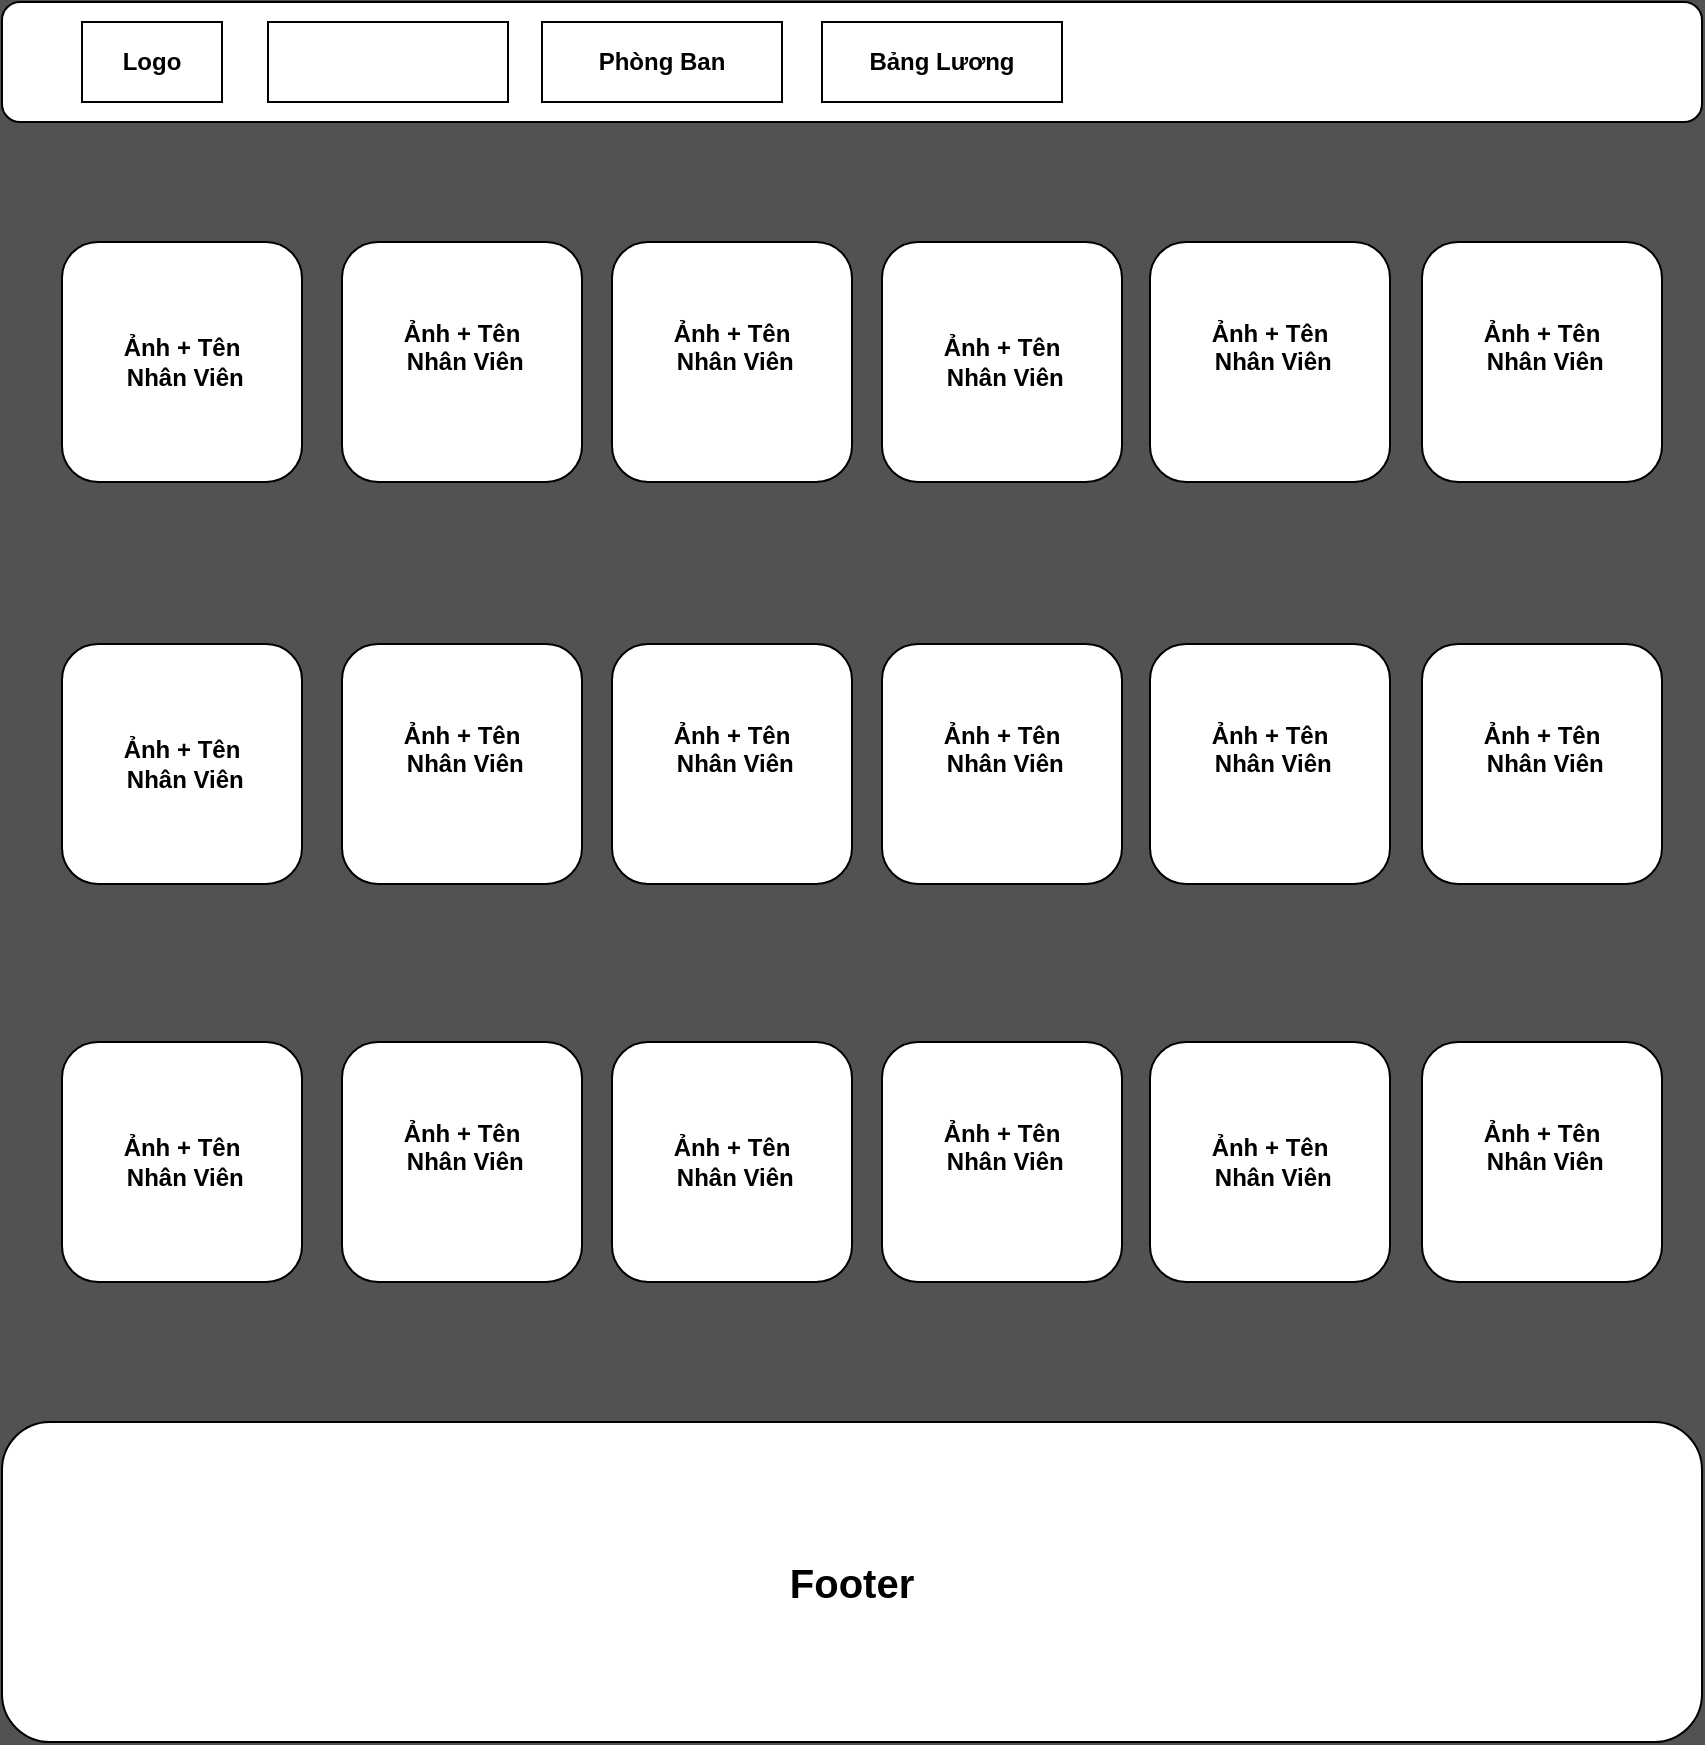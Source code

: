 <mxfile pages="5">
    <diagram id="pIHbqozfSebzYdN4xIxs" name="Trang Chủ">
        <mxGraphModel dx="1074" dy="692" grid="1" gridSize="10" guides="1" tooltips="1" connect="1" arrows="1" fold="1" page="1" pageScale="1" pageWidth="850" pageHeight="1100" background="#525252" math="0" shadow="0">
            <root>
                <mxCell id="0"/>
                <mxCell id="1" parent="0"/>
                <mxCell id="FqqWBRT7rxHbLpTfamz2-2" value="" style="rounded=1;whiteSpace=wrap;html=1;fontStyle=1;labelBackgroundColor=none;" parent="1" vertex="1">
                    <mxGeometry width="850" height="60" as="geometry"/>
                </mxCell>
                <mxCell id="FqqWBRT7rxHbLpTfamz2-8" value="" style="group" parent="1" vertex="1" connectable="0">
                    <mxGeometry x="40" y="10" width="490" height="40" as="geometry"/>
                </mxCell>
                <mxCell id="FqqWBRT7rxHbLpTfamz2-3" value="Logo" style="rounded=0;whiteSpace=wrap;html=1;fontStyle=1;labelBackgroundColor=none;" parent="FqqWBRT7rxHbLpTfamz2-8" vertex="1">
                    <mxGeometry width="70" height="40" as="geometry"/>
                </mxCell>
                <mxCell id="FqqWBRT7rxHbLpTfamz2-5" value="Nhân Viên" style="rounded=0;whiteSpace=wrap;html=1;fontStyle=1;labelBackgroundColor=none;fontColor=#FFFFFF;" parent="FqqWBRT7rxHbLpTfamz2-8" vertex="1">
                    <mxGeometry x="93" width="120" height="40" as="geometry"/>
                </mxCell>
                <mxCell id="FqqWBRT7rxHbLpTfamz2-6" value="Phòng Ban" style="rounded=0;whiteSpace=wrap;html=1;fontStyle=1;labelBackgroundColor=none;" parent="FqqWBRT7rxHbLpTfamz2-8" vertex="1">
                    <mxGeometry x="230" width="120" height="40" as="geometry"/>
                </mxCell>
                <mxCell id="FqqWBRT7rxHbLpTfamz2-7" value="Bảng Lương" style="rounded=0;whiteSpace=wrap;html=1;fontStyle=1;labelBackgroundColor=none;" parent="FqqWBRT7rxHbLpTfamz2-8" vertex="1">
                    <mxGeometry x="370" width="120" height="40" as="geometry"/>
                </mxCell>
                <mxCell id="FqqWBRT7rxHbLpTfamz2-15" value="" style="group;flipV=0;labelBackgroundColor=none;" parent="1" vertex="1" connectable="0">
                    <mxGeometry x="30" y="120" width="800" height="120" as="geometry"/>
                </mxCell>
                <mxCell id="FqqWBRT7rxHbLpTfamz2-1" value="Ảnh + Tên&lt;br&gt;&amp;nbsp;Nhân Viên" style="rounded=1;whiteSpace=wrap;html=1;fontStyle=1;labelBackgroundColor=none;" parent="FqqWBRT7rxHbLpTfamz2-15" vertex="1">
                    <mxGeometry width="120" height="120" as="geometry"/>
                </mxCell>
                <mxCell id="FqqWBRT7rxHbLpTfamz2-10" value="&#10;&lt;span style=&quot;font-family: Helvetica; font-size: 12px; font-style: normal; font-variant-ligatures: normal; font-variant-caps: normal; font-weight: 700; letter-spacing: normal; orphans: 2; text-align: center; text-indent: 0px; text-transform: none; widows: 2; word-spacing: 0px; -webkit-text-stroke-width: 0px; text-decoration-thickness: initial; text-decoration-style: initial; text-decoration-color: initial; float: none; display: inline !important;&quot;&gt;Ảnh + Tên&lt;/span&gt;&lt;br style=&quot;font-family: Helvetica; font-size: 12px; font-style: normal; font-variant-ligatures: normal; font-variant-caps: normal; font-weight: 700; letter-spacing: normal; orphans: 2; text-align: center; text-indent: 0px; text-transform: none; widows: 2; word-spacing: 0px; -webkit-text-stroke-width: 0px; text-decoration-thickness: initial; text-decoration-style: initial; text-decoration-color: initial;&quot;&gt;&lt;span style=&quot;font-family: Helvetica; font-size: 12px; font-style: normal; font-variant-ligatures: normal; font-variant-caps: normal; font-weight: 700; letter-spacing: normal; orphans: 2; text-align: center; text-indent: 0px; text-transform: none; widows: 2; word-spacing: 0px; -webkit-text-stroke-width: 0px; text-decoration-thickness: initial; text-decoration-style: initial; text-decoration-color: initial; float: none; display: inline !important;&quot;&gt;&amp;nbsp;Nhân Viên&lt;/span&gt;&#10;&#10;" style="rounded=1;whiteSpace=wrap;html=1;fontStyle=1;labelBackgroundColor=default;fontColor=default;" parent="FqqWBRT7rxHbLpTfamz2-15" vertex="1">
                    <mxGeometry x="140" width="120" height="120" as="geometry"/>
                </mxCell>
                <mxCell id="FqqWBRT7rxHbLpTfamz2-11" value="&#10;&lt;span style=&quot;font-family: Helvetica; font-size: 12px; font-style: normal; font-variant-ligatures: normal; font-variant-caps: normal; font-weight: 700; letter-spacing: normal; orphans: 2; text-align: center; text-indent: 0px; text-transform: none; widows: 2; word-spacing: 0px; -webkit-text-stroke-width: 0px; text-decoration-thickness: initial; text-decoration-style: initial; text-decoration-color: initial; float: none; display: inline !important;&quot;&gt;Ảnh + Tên&lt;/span&gt;&lt;br style=&quot;font-family: Helvetica; font-size: 12px; font-style: normal; font-variant-ligatures: normal; font-variant-caps: normal; font-weight: 700; letter-spacing: normal; orphans: 2; text-align: center; text-indent: 0px; text-transform: none; widows: 2; word-spacing: 0px; -webkit-text-stroke-width: 0px; text-decoration-thickness: initial; text-decoration-style: initial; text-decoration-color: initial;&quot;&gt;&lt;span style=&quot;font-family: Helvetica; font-size: 12px; font-style: normal; font-variant-ligatures: normal; font-variant-caps: normal; font-weight: 700; letter-spacing: normal; orphans: 2; text-align: center; text-indent: 0px; text-transform: none; widows: 2; word-spacing: 0px; -webkit-text-stroke-width: 0px; text-decoration-thickness: initial; text-decoration-style: initial; text-decoration-color: initial; float: none; display: inline !important;&quot;&gt;&amp;nbsp;Nhân Viên&lt;/span&gt;&#10;&#10;" style="rounded=1;whiteSpace=wrap;html=1;fontStyle=1;labelBackgroundColor=default;fontColor=default;" parent="FqqWBRT7rxHbLpTfamz2-15" vertex="1">
                    <mxGeometry x="275" width="120" height="120" as="geometry"/>
                </mxCell>
                <mxCell id="FqqWBRT7rxHbLpTfamz2-12" value="Ảnh + Tên&lt;br&gt;&amp;nbsp;Nhân Viên" style="rounded=1;whiteSpace=wrap;html=1;fontStyle=1;labelBackgroundColor=none;" parent="FqqWBRT7rxHbLpTfamz2-15" vertex="1">
                    <mxGeometry x="410" width="120" height="120" as="geometry"/>
                </mxCell>
                <mxCell id="FqqWBRT7rxHbLpTfamz2-13" value="&#10;&lt;span style=&quot;font-family: Helvetica; font-size: 12px; font-style: normal; font-variant-ligatures: normal; font-variant-caps: normal; font-weight: 700; letter-spacing: normal; orphans: 2; text-align: center; text-indent: 0px; text-transform: none; widows: 2; word-spacing: 0px; -webkit-text-stroke-width: 0px; text-decoration-thickness: initial; text-decoration-style: initial; text-decoration-color: initial; float: none; display: inline !important;&quot;&gt;Ảnh + Tên&lt;/span&gt;&lt;br style=&quot;font-family: Helvetica; font-size: 12px; font-style: normal; font-variant-ligatures: normal; font-variant-caps: normal; font-weight: 700; letter-spacing: normal; orphans: 2; text-align: center; text-indent: 0px; text-transform: none; widows: 2; word-spacing: 0px; -webkit-text-stroke-width: 0px; text-decoration-thickness: initial; text-decoration-style: initial; text-decoration-color: initial;&quot;&gt;&lt;span style=&quot;font-family: Helvetica; font-size: 12px; font-style: normal; font-variant-ligatures: normal; font-variant-caps: normal; font-weight: 700; letter-spacing: normal; orphans: 2; text-align: center; text-indent: 0px; text-transform: none; widows: 2; word-spacing: 0px; -webkit-text-stroke-width: 0px; text-decoration-thickness: initial; text-decoration-style: initial; text-decoration-color: initial; float: none; display: inline !important;&quot;&gt;&amp;nbsp;Nhân Viên&lt;/span&gt;&#10;&#10;" style="rounded=1;whiteSpace=wrap;html=1;fontStyle=1;labelBackgroundColor=default;fontColor=default;" parent="FqqWBRT7rxHbLpTfamz2-15" vertex="1">
                    <mxGeometry x="544" width="120" height="120" as="geometry"/>
                </mxCell>
                <mxCell id="FqqWBRT7rxHbLpTfamz2-14" value="&#10;&lt;span style=&quot;font-family: Helvetica; font-size: 12px; font-style: normal; font-variant-ligatures: normal; font-variant-caps: normal; font-weight: 700; letter-spacing: normal; orphans: 2; text-align: center; text-indent: 0px; text-transform: none; widows: 2; word-spacing: 0px; -webkit-text-stroke-width: 0px; text-decoration-thickness: initial; text-decoration-style: initial; text-decoration-color: initial; float: none; display: inline !important;&quot;&gt;Ảnh + Tên&lt;/span&gt;&lt;br style=&quot;font-family: Helvetica; font-size: 12px; font-style: normal; font-variant-ligatures: normal; font-variant-caps: normal; font-weight: 700; letter-spacing: normal; orphans: 2; text-align: center; text-indent: 0px; text-transform: none; widows: 2; word-spacing: 0px; -webkit-text-stroke-width: 0px; text-decoration-thickness: initial; text-decoration-style: initial; text-decoration-color: initial;&quot;&gt;&lt;span style=&quot;font-family: Helvetica; font-size: 12px; font-style: normal; font-variant-ligatures: normal; font-variant-caps: normal; font-weight: 700; letter-spacing: normal; orphans: 2; text-align: center; text-indent: 0px; text-transform: none; widows: 2; word-spacing: 0px; -webkit-text-stroke-width: 0px; text-decoration-thickness: initial; text-decoration-style: initial; text-decoration-color: initial; float: none; display: inline !important;&quot;&gt;&amp;nbsp;Nhân Viên&lt;/span&gt;&#10;&#10;" style="rounded=1;whiteSpace=wrap;html=1;fontStyle=1;labelBackgroundColor=default;fontColor=default;" parent="FqqWBRT7rxHbLpTfamz2-15" vertex="1">
                    <mxGeometry x="680" width="120" height="120" as="geometry"/>
                </mxCell>
                <mxCell id="FqqWBRT7rxHbLpTfamz2-16" value="" style="group;flipV=0;flipH=1;labelBackgroundColor=default;fontColor=default;" parent="1" vertex="1" connectable="0">
                    <mxGeometry x="30" y="520" width="800" height="120" as="geometry"/>
                </mxCell>
                <mxCell id="FqqWBRT7rxHbLpTfamz2-17" value="&#10;&lt;span style=&quot;font-family: Helvetica; font-size: 12px; font-style: normal; font-variant-ligatures: normal; font-variant-caps: normal; font-weight: 700; letter-spacing: normal; orphans: 2; text-align: center; text-indent: 0px; text-transform: none; widows: 2; word-spacing: 0px; -webkit-text-stroke-width: 0px; text-decoration-thickness: initial; text-decoration-style: initial; text-decoration-color: initial; float: none; display: inline !important;&quot;&gt;Ảnh + Tên&lt;/span&gt;&lt;br style=&quot;font-family: Helvetica; font-size: 12px; font-style: normal; font-variant-ligatures: normal; font-variant-caps: normal; font-weight: 700; letter-spacing: normal; orphans: 2; text-align: center; text-indent: 0px; text-transform: none; widows: 2; word-spacing: 0px; -webkit-text-stroke-width: 0px; text-decoration-thickness: initial; text-decoration-style: initial; text-decoration-color: initial;&quot;&gt;&lt;span style=&quot;font-family: Helvetica; font-size: 12px; font-style: normal; font-variant-ligatures: normal; font-variant-caps: normal; font-weight: 700; letter-spacing: normal; orphans: 2; text-align: center; text-indent: 0px; text-transform: none; widows: 2; word-spacing: 0px; -webkit-text-stroke-width: 0px; text-decoration-thickness: initial; text-decoration-style: initial; text-decoration-color: initial; float: none; display: inline !important;&quot;&gt;&amp;nbsp;Nhân Viên&lt;/span&gt;&#10;&#10;" style="rounded=1;whiteSpace=wrap;html=1;fontStyle=1;labelBackgroundColor=default;fontColor=default;" parent="FqqWBRT7rxHbLpTfamz2-16" vertex="1">
                    <mxGeometry x="680" width="120" height="120" as="geometry"/>
                </mxCell>
                <mxCell id="FqqWBRT7rxHbLpTfamz2-18" value="Ảnh + Tên&lt;br&gt;&amp;nbsp;Nhân Viên" style="rounded=1;whiteSpace=wrap;html=1;fontStyle=1;labelBackgroundColor=none;" parent="FqqWBRT7rxHbLpTfamz2-16" vertex="1">
                    <mxGeometry x="544" width="120" height="120" as="geometry"/>
                </mxCell>
                <mxCell id="FqqWBRT7rxHbLpTfamz2-19" value="&#10;&lt;span style=&quot;font-family: Helvetica; font-size: 12px; font-style: normal; font-variant-ligatures: normal; font-variant-caps: normal; font-weight: 700; letter-spacing: normal; orphans: 2; text-align: center; text-indent: 0px; text-transform: none; widows: 2; word-spacing: 0px; -webkit-text-stroke-width: 0px; text-decoration-thickness: initial; text-decoration-style: initial; text-decoration-color: initial; float: none; display: inline !important;&quot;&gt;Ảnh + Tên&lt;/span&gt;&lt;br style=&quot;font-family: Helvetica; font-size: 12px; font-style: normal; font-variant-ligatures: normal; font-variant-caps: normal; font-weight: 700; letter-spacing: normal; orphans: 2; text-align: center; text-indent: 0px; text-transform: none; widows: 2; word-spacing: 0px; -webkit-text-stroke-width: 0px; text-decoration-thickness: initial; text-decoration-style: initial; text-decoration-color: initial;&quot;&gt;&lt;span style=&quot;font-family: Helvetica; font-size: 12px; font-style: normal; font-variant-ligatures: normal; font-variant-caps: normal; font-weight: 700; letter-spacing: normal; orphans: 2; text-align: center; text-indent: 0px; text-transform: none; widows: 2; word-spacing: 0px; -webkit-text-stroke-width: 0px; text-decoration-thickness: initial; text-decoration-style: initial; text-decoration-color: initial; float: none; display: inline !important;&quot;&gt;&amp;nbsp;Nhân Viên&lt;/span&gt;&#10;&#10;" style="rounded=1;whiteSpace=wrap;html=1;fontStyle=1;labelBackgroundColor=default;fontColor=default;" parent="FqqWBRT7rxHbLpTfamz2-16" vertex="1">
                    <mxGeometry x="410" width="120" height="120" as="geometry"/>
                </mxCell>
                <mxCell id="FqqWBRT7rxHbLpTfamz2-20" value="Ảnh + Tên&lt;br&gt;&amp;nbsp;Nhân Viên" style="rounded=1;whiteSpace=wrap;html=1;fontStyle=1;labelBackgroundColor=none;" parent="FqqWBRT7rxHbLpTfamz2-16" vertex="1">
                    <mxGeometry x="275" width="120" height="120" as="geometry"/>
                </mxCell>
                <mxCell id="FqqWBRT7rxHbLpTfamz2-21" value="&#10;&lt;span style=&quot;font-family: Helvetica; font-size: 12px; font-style: normal; font-variant-ligatures: normal; font-variant-caps: normal; font-weight: 700; letter-spacing: normal; orphans: 2; text-align: center; text-indent: 0px; text-transform: none; widows: 2; word-spacing: 0px; -webkit-text-stroke-width: 0px; text-decoration-thickness: initial; text-decoration-style: initial; text-decoration-color: initial; float: none; display: inline !important;&quot;&gt;Ảnh + Tên&lt;/span&gt;&lt;br style=&quot;font-family: Helvetica; font-size: 12px; font-style: normal; font-variant-ligatures: normal; font-variant-caps: normal; font-weight: 700; letter-spacing: normal; orphans: 2; text-align: center; text-indent: 0px; text-transform: none; widows: 2; word-spacing: 0px; -webkit-text-stroke-width: 0px; text-decoration-thickness: initial; text-decoration-style: initial; text-decoration-color: initial;&quot;&gt;&lt;span style=&quot;font-family: Helvetica; font-size: 12px; font-style: normal; font-variant-ligatures: normal; font-variant-caps: normal; font-weight: 700; letter-spacing: normal; orphans: 2; text-align: center; text-indent: 0px; text-transform: none; widows: 2; word-spacing: 0px; -webkit-text-stroke-width: 0px; text-decoration-thickness: initial; text-decoration-style: initial; text-decoration-color: initial; float: none; display: inline !important;&quot;&gt;&amp;nbsp;Nhân Viên&lt;/span&gt;&#10;&#10;" style="rounded=1;whiteSpace=wrap;html=1;fontStyle=1;labelBackgroundColor=default;fontColor=default;" parent="FqqWBRT7rxHbLpTfamz2-16" vertex="1">
                    <mxGeometry x="140" width="120" height="120" as="geometry"/>
                </mxCell>
                <mxCell id="FqqWBRT7rxHbLpTfamz2-22" value="Ảnh + Tên&lt;br&gt;&amp;nbsp;Nhân Viên" style="rounded=1;whiteSpace=wrap;html=1;fontStyle=1;labelBackgroundColor=none;" parent="FqqWBRT7rxHbLpTfamz2-16" vertex="1">
                    <mxGeometry width="120" height="120" as="geometry"/>
                </mxCell>
                <mxCell id="FqqWBRT7rxHbLpTfamz2-23" value="" style="group;flipV=0;" parent="1" vertex="1" connectable="0">
                    <mxGeometry x="30" y="321" width="800" height="120" as="geometry"/>
                </mxCell>
                <mxCell id="FqqWBRT7rxHbLpTfamz2-24" value="Ảnh + Tên&lt;br&gt;&amp;nbsp;Nhân Viên" style="rounded=1;whiteSpace=wrap;html=1;fontStyle=1;labelBackgroundColor=none;" parent="FqqWBRT7rxHbLpTfamz2-23" vertex="1">
                    <mxGeometry width="120" height="120" as="geometry"/>
                </mxCell>
                <mxCell id="FqqWBRT7rxHbLpTfamz2-25" value="&#10;&lt;span style=&quot;font-family: Helvetica; font-size: 12px; font-style: normal; font-variant-ligatures: normal; font-variant-caps: normal; font-weight: 700; letter-spacing: normal; orphans: 2; text-align: center; text-indent: 0px; text-transform: none; widows: 2; word-spacing: 0px; -webkit-text-stroke-width: 0px; text-decoration-thickness: initial; text-decoration-style: initial; text-decoration-color: initial; float: none; display: inline !important;&quot;&gt;Ảnh + Tên&lt;/span&gt;&lt;br style=&quot;font-family: Helvetica; font-size: 12px; font-style: normal; font-variant-ligatures: normal; font-variant-caps: normal; font-weight: 700; letter-spacing: normal; orphans: 2; text-align: center; text-indent: 0px; text-transform: none; widows: 2; word-spacing: 0px; -webkit-text-stroke-width: 0px; text-decoration-thickness: initial; text-decoration-style: initial; text-decoration-color: initial;&quot;&gt;&lt;span style=&quot;font-family: Helvetica; font-size: 12px; font-style: normal; font-variant-ligatures: normal; font-variant-caps: normal; font-weight: 700; letter-spacing: normal; orphans: 2; text-align: center; text-indent: 0px; text-transform: none; widows: 2; word-spacing: 0px; -webkit-text-stroke-width: 0px; text-decoration-thickness: initial; text-decoration-style: initial; text-decoration-color: initial; float: none; display: inline !important;&quot;&gt;&amp;nbsp;Nhân Viên&lt;/span&gt;&#10;&#10;" style="rounded=1;whiteSpace=wrap;html=1;fontStyle=1;labelBackgroundColor=default;fontColor=default;" parent="FqqWBRT7rxHbLpTfamz2-23" vertex="1">
                    <mxGeometry x="140" width="120" height="120" as="geometry"/>
                </mxCell>
                <mxCell id="FqqWBRT7rxHbLpTfamz2-26" value="&#10;&lt;span style=&quot;font-family: Helvetica; font-size: 12px; font-style: normal; font-variant-ligatures: normal; font-variant-caps: normal; font-weight: 700; letter-spacing: normal; orphans: 2; text-align: center; text-indent: 0px; text-transform: none; widows: 2; word-spacing: 0px; -webkit-text-stroke-width: 0px; text-decoration-thickness: initial; text-decoration-style: initial; text-decoration-color: initial; float: none; display: inline !important;&quot;&gt;Ảnh + Tên&lt;/span&gt;&lt;br style=&quot;font-family: Helvetica; font-size: 12px; font-style: normal; font-variant-ligatures: normal; font-variant-caps: normal; font-weight: 700; letter-spacing: normal; orphans: 2; text-align: center; text-indent: 0px; text-transform: none; widows: 2; word-spacing: 0px; -webkit-text-stroke-width: 0px; text-decoration-thickness: initial; text-decoration-style: initial; text-decoration-color: initial;&quot;&gt;&lt;span style=&quot;font-family: Helvetica; font-size: 12px; font-style: normal; font-variant-ligatures: normal; font-variant-caps: normal; font-weight: 700; letter-spacing: normal; orphans: 2; text-align: center; text-indent: 0px; text-transform: none; widows: 2; word-spacing: 0px; -webkit-text-stroke-width: 0px; text-decoration-thickness: initial; text-decoration-style: initial; text-decoration-color: initial; float: none; display: inline !important;&quot;&gt;&amp;nbsp;Nhân Viên&lt;/span&gt;&#10;&#10;" style="rounded=1;whiteSpace=wrap;html=1;fontStyle=1;labelBackgroundColor=default;fontColor=default;" parent="FqqWBRT7rxHbLpTfamz2-23" vertex="1">
                    <mxGeometry x="275" width="120" height="120" as="geometry"/>
                </mxCell>
                <mxCell id="FqqWBRT7rxHbLpTfamz2-27" value="&#10;&lt;span style=&quot;font-family: Helvetica; font-size: 12px; font-style: normal; font-variant-ligatures: normal; font-variant-caps: normal; font-weight: 700; letter-spacing: normal; orphans: 2; text-align: center; text-indent: 0px; text-transform: none; widows: 2; word-spacing: 0px; -webkit-text-stroke-width: 0px; text-decoration-thickness: initial; text-decoration-style: initial; text-decoration-color: initial; float: none; display: inline !important;&quot;&gt;Ảnh + Tên&lt;/span&gt;&lt;br style=&quot;font-family: Helvetica; font-size: 12px; font-style: normal; font-variant-ligatures: normal; font-variant-caps: normal; font-weight: 700; letter-spacing: normal; orphans: 2; text-align: center; text-indent: 0px; text-transform: none; widows: 2; word-spacing: 0px; -webkit-text-stroke-width: 0px; text-decoration-thickness: initial; text-decoration-style: initial; text-decoration-color: initial;&quot;&gt;&lt;span style=&quot;font-family: Helvetica; font-size: 12px; font-style: normal; font-variant-ligatures: normal; font-variant-caps: normal; font-weight: 700; letter-spacing: normal; orphans: 2; text-align: center; text-indent: 0px; text-transform: none; widows: 2; word-spacing: 0px; -webkit-text-stroke-width: 0px; text-decoration-thickness: initial; text-decoration-style: initial; text-decoration-color: initial; float: none; display: inline !important;&quot;&gt;&amp;nbsp;Nhân Viên&lt;/span&gt;&#10;&#10;" style="rounded=1;whiteSpace=wrap;html=1;fontStyle=1;labelBackgroundColor=default;fontColor=default;" parent="FqqWBRT7rxHbLpTfamz2-23" vertex="1">
                    <mxGeometry x="410" width="120" height="120" as="geometry"/>
                </mxCell>
                <mxCell id="FqqWBRT7rxHbLpTfamz2-28" value="&#10;&lt;span style=&quot;font-family: Helvetica; font-size: 12px; font-style: normal; font-variant-ligatures: normal; font-variant-caps: normal; font-weight: 700; letter-spacing: normal; orphans: 2; text-align: center; text-indent: 0px; text-transform: none; widows: 2; word-spacing: 0px; -webkit-text-stroke-width: 0px; text-decoration-thickness: initial; text-decoration-style: initial; text-decoration-color: initial; float: none; display: inline !important;&quot;&gt;Ảnh + Tên&lt;/span&gt;&lt;br style=&quot;font-family: Helvetica; font-size: 12px; font-style: normal; font-variant-ligatures: normal; font-variant-caps: normal; font-weight: 700; letter-spacing: normal; orphans: 2; text-align: center; text-indent: 0px; text-transform: none; widows: 2; word-spacing: 0px; -webkit-text-stroke-width: 0px; text-decoration-thickness: initial; text-decoration-style: initial; text-decoration-color: initial;&quot;&gt;&lt;span style=&quot;font-family: Helvetica; font-size: 12px; font-style: normal; font-variant-ligatures: normal; font-variant-caps: normal; font-weight: 700; letter-spacing: normal; orphans: 2; text-align: center; text-indent: 0px; text-transform: none; widows: 2; word-spacing: 0px; -webkit-text-stroke-width: 0px; text-decoration-thickness: initial; text-decoration-style: initial; text-decoration-color: initial; float: none; display: inline !important;&quot;&gt;&amp;nbsp;Nhân Viên&lt;/span&gt;&#10;&#10;" style="rounded=1;whiteSpace=wrap;html=1;fontStyle=1;labelBackgroundColor=none;fontColor=default;" parent="FqqWBRT7rxHbLpTfamz2-23" vertex="1">
                    <mxGeometry x="544" width="120" height="120" as="geometry"/>
                </mxCell>
                <mxCell id="FqqWBRT7rxHbLpTfamz2-29" value="&#10;&lt;span style=&quot;font-family: Helvetica; font-size: 12px; font-style: normal; font-variant-ligatures: normal; font-variant-caps: normal; font-weight: 700; letter-spacing: normal; orphans: 2; text-align: center; text-indent: 0px; text-transform: none; widows: 2; word-spacing: 0px; -webkit-text-stroke-width: 0px; text-decoration-thickness: initial; text-decoration-style: initial; text-decoration-color: initial; float: none; display: inline !important;&quot;&gt;Ảnh + Tên&lt;/span&gt;&lt;br style=&quot;font-family: Helvetica; font-size: 12px; font-style: normal; font-variant-ligatures: normal; font-variant-caps: normal; font-weight: 700; letter-spacing: normal; orphans: 2; text-align: center; text-indent: 0px; text-transform: none; widows: 2; word-spacing: 0px; -webkit-text-stroke-width: 0px; text-decoration-thickness: initial; text-decoration-style: initial; text-decoration-color: initial;&quot;&gt;&lt;span style=&quot;font-family: Helvetica; font-size: 12px; font-style: normal; font-variant-ligatures: normal; font-variant-caps: normal; font-weight: 700; letter-spacing: normal; orphans: 2; text-align: center; text-indent: 0px; text-transform: none; widows: 2; word-spacing: 0px; -webkit-text-stroke-width: 0px; text-decoration-thickness: initial; text-decoration-style: initial; text-decoration-color: initial; float: none; display: inline !important;&quot;&gt;&amp;nbsp;Nhân Viên&lt;/span&gt;&#10;&#10;" style="rounded=1;whiteSpace=wrap;html=1;fontStyle=1;labelBackgroundColor=default;fontColor=default;" parent="FqqWBRT7rxHbLpTfamz2-23" vertex="1">
                    <mxGeometry x="680" width="120" height="120" as="geometry"/>
                </mxCell>
                <mxCell id="FqqWBRT7rxHbLpTfamz2-31" value="&lt;b&gt;&lt;font style=&quot;font-size: 20px;&quot;&gt;Footer&lt;/font&gt;&lt;/b&gt;" style="rounded=1;whiteSpace=wrap;html=1;labelBackgroundColor=none;" parent="1" vertex="1">
                    <mxGeometry y="710" width="850" height="160" as="geometry"/>
                </mxCell>
            </root>
        </mxGraphModel>
    </diagram>
    <diagram id="1ipy1Xb4Tlhtx7YWOeer" name="Nhân Viên">
        <mxGraphModel dx="1074" dy="692" grid="1" gridSize="12" guides="1" tooltips="1" connect="1" arrows="1" fold="1" page="1" pageScale="1" pageWidth="850" pageHeight="1100" background="#525252" math="0" shadow="0">
            <root>
                <mxCell id="0"/>
                <mxCell id="1" parent="0"/>
                <mxCell id="s5yiofNwhKZOh3NJX2ZW-1" value="" style="rounded=1;whiteSpace=wrap;html=1;fontStyle=1;labelBackgroundColor=none;" parent="1" vertex="1">
                    <mxGeometry width="850" height="60" as="geometry"/>
                </mxCell>
                <mxCell id="s5yiofNwhKZOh3NJX2ZW-2" value="" style="group" parent="1" vertex="1" connectable="0">
                    <mxGeometry x="40" y="10" width="490" height="40" as="geometry"/>
                </mxCell>
                <mxCell id="s5yiofNwhKZOh3NJX2ZW-3" value="Logo" style="rounded=0;whiteSpace=wrap;html=1;fontStyle=1;labelBackgroundColor=none;" parent="s5yiofNwhKZOh3NJX2ZW-2" vertex="1">
                    <mxGeometry width="70" height="40" as="geometry"/>
                </mxCell>
                <mxCell id="s5yiofNwhKZOh3NJX2ZW-4" value="Nhân Viên" style="rounded=0;whiteSpace=wrap;html=1;fontStyle=1;labelBackgroundColor=none;fontColor=#3333FF;" parent="s5yiofNwhKZOh3NJX2ZW-2" vertex="1">
                    <mxGeometry x="93" width="120" height="40" as="geometry"/>
                </mxCell>
                <mxCell id="s5yiofNwhKZOh3NJX2ZW-5" value="Phòng Ban" style="rounded=0;whiteSpace=wrap;html=1;fontStyle=1;labelBackgroundColor=none;" parent="s5yiofNwhKZOh3NJX2ZW-2" vertex="1">
                    <mxGeometry x="230" width="120" height="40" as="geometry"/>
                </mxCell>
                <mxCell id="s5yiofNwhKZOh3NJX2ZW-6" value="Bảng Lương" style="rounded=0;whiteSpace=wrap;html=1;fontStyle=1;labelBackgroundColor=none;" parent="s5yiofNwhKZOh3NJX2ZW-2" vertex="1">
                    <mxGeometry x="370" width="120" height="40" as="geometry"/>
                </mxCell>
                <mxCell id="s5yiofNwhKZOh3NJX2ZW-7" value="" style="group;flipV=0;" parent="1" vertex="1" connectable="0">
                    <mxGeometry x="30" y="120" width="800" height="120" as="geometry"/>
                </mxCell>
                <mxCell id="s5yiofNwhKZOh3NJX2ZW-8" value="Ảnh + Tên&lt;br&gt;&amp;nbsp;Nhân Viên" style="rounded=1;whiteSpace=wrap;html=1;fontStyle=1;labelBackgroundColor=none;" parent="s5yiofNwhKZOh3NJX2ZW-7" vertex="1">
                    <mxGeometry width="120" height="120" as="geometry"/>
                </mxCell>
                <mxCell id="s5yiofNwhKZOh3NJX2ZW-9" value="&#10;&lt;span style=&quot;font-family: Helvetica; font-size: 12px; font-style: normal; font-variant-ligatures: normal; font-variant-caps: normal; font-weight: 700; letter-spacing: normal; orphans: 2; text-align: center; text-indent: 0px; text-transform: none; widows: 2; word-spacing: 0px; -webkit-text-stroke-width: 0px; text-decoration-thickness: initial; text-decoration-style: initial; text-decoration-color: initial; float: none; display: inline !important;&quot;&gt;Ảnh + Tên&lt;/span&gt;&lt;br style=&quot;font-family: Helvetica; font-size: 12px; font-style: normal; font-variant-ligatures: normal; font-variant-caps: normal; font-weight: 700; letter-spacing: normal; orphans: 2; text-align: center; text-indent: 0px; text-transform: none; widows: 2; word-spacing: 0px; -webkit-text-stroke-width: 0px; text-decoration-thickness: initial; text-decoration-style: initial; text-decoration-color: initial;&quot;&gt;&lt;span style=&quot;font-family: Helvetica; font-size: 12px; font-style: normal; font-variant-ligatures: normal; font-variant-caps: normal; font-weight: 700; letter-spacing: normal; orphans: 2; text-align: center; text-indent: 0px; text-transform: none; widows: 2; word-spacing: 0px; -webkit-text-stroke-width: 0px; text-decoration-thickness: initial; text-decoration-style: initial; text-decoration-color: initial; float: none; display: inline !important;&quot;&gt;&amp;nbsp;Nhân Viên&lt;/span&gt;&#10;&#10;" style="rounded=1;whiteSpace=wrap;html=1;fontStyle=1;labelBackgroundColor=default;fontColor=default;" parent="s5yiofNwhKZOh3NJX2ZW-7" vertex="1">
                    <mxGeometry x="140" width="120" height="120" as="geometry"/>
                </mxCell>
                <mxCell id="s5yiofNwhKZOh3NJX2ZW-10" value="&#10;&lt;span style=&quot;font-family: Helvetica; font-size: 12px; font-style: normal; font-variant-ligatures: normal; font-variant-caps: normal; font-weight: 700; letter-spacing: normal; orphans: 2; text-align: center; text-indent: 0px; text-transform: none; widows: 2; word-spacing: 0px; -webkit-text-stroke-width: 0px; text-decoration-thickness: initial; text-decoration-style: initial; text-decoration-color: initial; float: none; display: inline !important;&quot;&gt;Ảnh + Tên&lt;/span&gt;&lt;br style=&quot;font-family: Helvetica; font-size: 12px; font-style: normal; font-variant-ligatures: normal; font-variant-caps: normal; font-weight: 700; letter-spacing: normal; orphans: 2; text-align: center; text-indent: 0px; text-transform: none; widows: 2; word-spacing: 0px; -webkit-text-stroke-width: 0px; text-decoration-thickness: initial; text-decoration-style: initial; text-decoration-color: initial;&quot;&gt;&lt;span style=&quot;font-family: Helvetica; font-size: 12px; font-style: normal; font-variant-ligatures: normal; font-variant-caps: normal; font-weight: 700; letter-spacing: normal; orphans: 2; text-align: center; text-indent: 0px; text-transform: none; widows: 2; word-spacing: 0px; -webkit-text-stroke-width: 0px; text-decoration-thickness: initial; text-decoration-style: initial; text-decoration-color: initial; float: none; display: inline !important;&quot;&gt;&amp;nbsp;Nhân Viên&lt;/span&gt;&#10;&#10;" style="rounded=1;whiteSpace=wrap;html=1;fontStyle=1;labelBackgroundColor=default;fontColor=default;" parent="s5yiofNwhKZOh3NJX2ZW-7" vertex="1">
                    <mxGeometry x="275" width="120" height="120" as="geometry"/>
                </mxCell>
                <mxCell id="s5yiofNwhKZOh3NJX2ZW-11" value="Ảnh + Tên&lt;br&gt;&amp;nbsp;Nhân Viên" style="rounded=1;whiteSpace=wrap;html=1;fontStyle=1;labelBackgroundColor=none;" parent="s5yiofNwhKZOh3NJX2ZW-7" vertex="1">
                    <mxGeometry x="410" width="120" height="120" as="geometry"/>
                </mxCell>
                <mxCell id="s5yiofNwhKZOh3NJX2ZW-12" value="&#10;&lt;span style=&quot;font-family: Helvetica; font-size: 12px; font-style: normal; font-variant-ligatures: normal; font-variant-caps: normal; font-weight: 700; letter-spacing: normal; orphans: 2; text-align: center; text-indent: 0px; text-transform: none; widows: 2; word-spacing: 0px; -webkit-text-stroke-width: 0px; text-decoration-thickness: initial; text-decoration-style: initial; text-decoration-color: initial; float: none; display: inline !important;&quot;&gt;Ảnh + Tên&lt;/span&gt;&lt;br style=&quot;font-family: Helvetica; font-size: 12px; font-style: normal; font-variant-ligatures: normal; font-variant-caps: normal; font-weight: 700; letter-spacing: normal; orphans: 2; text-align: center; text-indent: 0px; text-transform: none; widows: 2; word-spacing: 0px; -webkit-text-stroke-width: 0px; text-decoration-thickness: initial; text-decoration-style: initial; text-decoration-color: initial;&quot;&gt;&lt;span style=&quot;font-family: Helvetica; font-size: 12px; font-style: normal; font-variant-ligatures: normal; font-variant-caps: normal; font-weight: 700; letter-spacing: normal; orphans: 2; text-align: center; text-indent: 0px; text-transform: none; widows: 2; word-spacing: 0px; -webkit-text-stroke-width: 0px; text-decoration-thickness: initial; text-decoration-style: initial; text-decoration-color: initial; float: none; display: inline !important;&quot;&gt;&amp;nbsp;Nhân Viên&lt;/span&gt;&#10;&#10;" style="rounded=1;whiteSpace=wrap;html=1;fontStyle=1;labelBackgroundColor=default;fontColor=default;" parent="s5yiofNwhKZOh3NJX2ZW-7" vertex="1">
                    <mxGeometry x="544" width="120" height="120" as="geometry"/>
                </mxCell>
                <mxCell id="s5yiofNwhKZOh3NJX2ZW-13" value="&#10;&lt;span style=&quot;font-family: Helvetica; font-size: 12px; font-style: normal; font-variant-ligatures: normal; font-variant-caps: normal; font-weight: 700; letter-spacing: normal; orphans: 2; text-align: center; text-indent: 0px; text-transform: none; widows: 2; word-spacing: 0px; -webkit-text-stroke-width: 0px; text-decoration-thickness: initial; text-decoration-style: initial; text-decoration-color: initial; float: none; display: inline !important;&quot;&gt;Ảnh + Tên&lt;/span&gt;&lt;br style=&quot;font-family: Helvetica; font-size: 12px; font-style: normal; font-variant-ligatures: normal; font-variant-caps: normal; font-weight: 700; letter-spacing: normal; orphans: 2; text-align: center; text-indent: 0px; text-transform: none; widows: 2; word-spacing: 0px; -webkit-text-stroke-width: 0px; text-decoration-thickness: initial; text-decoration-style: initial; text-decoration-color: initial;&quot;&gt;&lt;span style=&quot;font-family: Helvetica; font-size: 12px; font-style: normal; font-variant-ligatures: normal; font-variant-caps: normal; font-weight: 700; letter-spacing: normal; orphans: 2; text-align: center; text-indent: 0px; text-transform: none; widows: 2; word-spacing: 0px; -webkit-text-stroke-width: 0px; text-decoration-thickness: initial; text-decoration-style: initial; text-decoration-color: initial; float: none; display: inline !important;&quot;&gt;&amp;nbsp;Nhân Viên&lt;/span&gt;&#10;&#10;" style="rounded=1;whiteSpace=wrap;html=1;fontStyle=1;labelBackgroundColor=default;fontColor=default;" parent="s5yiofNwhKZOh3NJX2ZW-7" vertex="1">
                    <mxGeometry x="680" width="120" height="120" as="geometry"/>
                </mxCell>
                <mxCell id="s5yiofNwhKZOh3NJX2ZW-14" value="" style="group;flipV=0;flipH=1;" parent="1" vertex="1" connectable="0">
                    <mxGeometry x="30" y="520" width="800" height="120" as="geometry"/>
                </mxCell>
                <mxCell id="s5yiofNwhKZOh3NJX2ZW-15" value="&#10;&lt;span style=&quot;font-family: Helvetica; font-size: 12px; font-style: normal; font-variant-ligatures: normal; font-variant-caps: normal; font-weight: 700; letter-spacing: normal; orphans: 2; text-align: center; text-indent: 0px; text-transform: none; widows: 2; word-spacing: 0px; -webkit-text-stroke-width: 0px; text-decoration-thickness: initial; text-decoration-style: initial; text-decoration-color: initial; float: none; display: inline !important;&quot;&gt;Ảnh + Tên&lt;/span&gt;&lt;br style=&quot;font-family: Helvetica; font-size: 12px; font-style: normal; font-variant-ligatures: normal; font-variant-caps: normal; font-weight: 700; letter-spacing: normal; orphans: 2; text-align: center; text-indent: 0px; text-transform: none; widows: 2; word-spacing: 0px; -webkit-text-stroke-width: 0px; text-decoration-thickness: initial; text-decoration-style: initial; text-decoration-color: initial;&quot;&gt;&lt;span style=&quot;font-family: Helvetica; font-size: 12px; font-style: normal; font-variant-ligatures: normal; font-variant-caps: normal; font-weight: 700; letter-spacing: normal; orphans: 2; text-align: center; text-indent: 0px; text-transform: none; widows: 2; word-spacing: 0px; -webkit-text-stroke-width: 0px; text-decoration-thickness: initial; text-decoration-style: initial; text-decoration-color: initial; float: none; display: inline !important;&quot;&gt;&amp;nbsp;Nhân Viên&lt;/span&gt;&#10;&#10;" style="rounded=1;whiteSpace=wrap;html=1;fontStyle=1;labelBackgroundColor=default;fontColor=default;" parent="s5yiofNwhKZOh3NJX2ZW-14" vertex="1">
                    <mxGeometry x="680" width="120" height="120" as="geometry"/>
                </mxCell>
                <mxCell id="s5yiofNwhKZOh3NJX2ZW-16" value="Ảnh + Tên&lt;br&gt;&amp;nbsp;Nhân Viên" style="rounded=1;whiteSpace=wrap;html=1;fontStyle=1;labelBackgroundColor=none;" parent="s5yiofNwhKZOh3NJX2ZW-14" vertex="1">
                    <mxGeometry x="544" width="120" height="120" as="geometry"/>
                </mxCell>
                <mxCell id="s5yiofNwhKZOh3NJX2ZW-17" value="&#10;&lt;span style=&quot;font-family: Helvetica; font-size: 12px; font-style: normal; font-variant-ligatures: normal; font-variant-caps: normal; font-weight: 700; letter-spacing: normal; orphans: 2; text-align: center; text-indent: 0px; text-transform: none; widows: 2; word-spacing: 0px; -webkit-text-stroke-width: 0px; text-decoration-thickness: initial; text-decoration-style: initial; text-decoration-color: initial; float: none; display: inline !important;&quot;&gt;Ảnh + Tên&lt;/span&gt;&lt;br style=&quot;font-family: Helvetica; font-size: 12px; font-style: normal; font-variant-ligatures: normal; font-variant-caps: normal; font-weight: 700; letter-spacing: normal; orphans: 2; text-align: center; text-indent: 0px; text-transform: none; widows: 2; word-spacing: 0px; -webkit-text-stroke-width: 0px; text-decoration-thickness: initial; text-decoration-style: initial; text-decoration-color: initial;&quot;&gt;&lt;span style=&quot;font-family: Helvetica; font-size: 12px; font-style: normal; font-variant-ligatures: normal; font-variant-caps: normal; font-weight: 700; letter-spacing: normal; orphans: 2; text-align: center; text-indent: 0px; text-transform: none; widows: 2; word-spacing: 0px; -webkit-text-stroke-width: 0px; text-decoration-thickness: initial; text-decoration-style: initial; text-decoration-color: initial; float: none; display: inline !important;&quot;&gt;&amp;nbsp;Nhân Viên&lt;/span&gt;&#10;&#10;" style="rounded=1;whiteSpace=wrap;html=1;fontStyle=1;labelBackgroundColor=default;fontColor=default;" parent="s5yiofNwhKZOh3NJX2ZW-14" vertex="1">
                    <mxGeometry x="410" width="120" height="120" as="geometry"/>
                </mxCell>
                <mxCell id="s5yiofNwhKZOh3NJX2ZW-18" value="Ảnh + Tên&lt;br&gt;&amp;nbsp;Nhân Viên" style="rounded=1;whiteSpace=wrap;html=1;fontStyle=1;labelBackgroundColor=none;" parent="s5yiofNwhKZOh3NJX2ZW-14" vertex="1">
                    <mxGeometry x="275" width="120" height="120" as="geometry"/>
                </mxCell>
                <mxCell id="s5yiofNwhKZOh3NJX2ZW-19" value="&#10;&lt;span style=&quot;font-family: Helvetica; font-size: 12px; font-style: normal; font-variant-ligatures: normal; font-variant-caps: normal; font-weight: 700; letter-spacing: normal; orphans: 2; text-align: center; text-indent: 0px; text-transform: none; widows: 2; word-spacing: 0px; -webkit-text-stroke-width: 0px; text-decoration-thickness: initial; text-decoration-style: initial; text-decoration-color: initial; float: none; display: inline !important;&quot;&gt;Ảnh + Tên&lt;/span&gt;&lt;br style=&quot;font-family: Helvetica; font-size: 12px; font-style: normal; font-variant-ligatures: normal; font-variant-caps: normal; font-weight: 700; letter-spacing: normal; orphans: 2; text-align: center; text-indent: 0px; text-transform: none; widows: 2; word-spacing: 0px; -webkit-text-stroke-width: 0px; text-decoration-thickness: initial; text-decoration-style: initial; text-decoration-color: initial;&quot;&gt;&lt;span style=&quot;font-family: Helvetica; font-size: 12px; font-style: normal; font-variant-ligatures: normal; font-variant-caps: normal; font-weight: 700; letter-spacing: normal; orphans: 2; text-align: center; text-indent: 0px; text-transform: none; widows: 2; word-spacing: 0px; -webkit-text-stroke-width: 0px; text-decoration-thickness: initial; text-decoration-style: initial; text-decoration-color: initial; float: none; display: inline !important;&quot;&gt;&amp;nbsp;Nhân Viên&lt;/span&gt;&#10;&#10;" style="rounded=1;whiteSpace=wrap;html=1;fontStyle=1;labelBackgroundColor=default;fontColor=default;" parent="s5yiofNwhKZOh3NJX2ZW-14" vertex="1">
                    <mxGeometry x="140" width="120" height="120" as="geometry"/>
                </mxCell>
                <mxCell id="s5yiofNwhKZOh3NJX2ZW-20" value="Ảnh + Tên&lt;br&gt;&amp;nbsp;Nhân Viên" style="rounded=1;whiteSpace=wrap;html=1;fontStyle=1;labelBackgroundColor=none;" parent="s5yiofNwhKZOh3NJX2ZW-14" vertex="1">
                    <mxGeometry width="120" height="120" as="geometry"/>
                </mxCell>
                <mxCell id="s5yiofNwhKZOh3NJX2ZW-21" value="" style="group;flipV=0;" parent="1" vertex="1" connectable="0">
                    <mxGeometry x="30" y="321" width="800" height="120" as="geometry"/>
                </mxCell>
                <mxCell id="s5yiofNwhKZOh3NJX2ZW-22" value="Ảnh + Tên&lt;br&gt;&amp;nbsp;Nhân Viên" style="rounded=1;whiteSpace=wrap;html=1;fontStyle=1;labelBackgroundColor=default;" parent="s5yiofNwhKZOh3NJX2ZW-21" vertex="1">
                    <mxGeometry width="120" height="120" as="geometry"/>
                </mxCell>
                <mxCell id="s5yiofNwhKZOh3NJX2ZW-23" value="&#10;&lt;span style=&quot;font-family: Helvetica; font-size: 12px; font-style: normal; font-variant-ligatures: normal; font-variant-caps: normal; font-weight: 700; letter-spacing: normal; orphans: 2; text-align: center; text-indent: 0px; text-transform: none; widows: 2; word-spacing: 0px; -webkit-text-stroke-width: 0px; text-decoration-thickness: initial; text-decoration-style: initial; text-decoration-color: initial; float: none; display: inline !important;&quot;&gt;Ảnh + Tên&lt;/span&gt;&lt;br style=&quot;font-family: Helvetica; font-size: 12px; font-style: normal; font-variant-ligatures: normal; font-variant-caps: normal; font-weight: 700; letter-spacing: normal; orphans: 2; text-align: center; text-indent: 0px; text-transform: none; widows: 2; word-spacing: 0px; -webkit-text-stroke-width: 0px; text-decoration-thickness: initial; text-decoration-style: initial; text-decoration-color: initial;&quot;&gt;&lt;span style=&quot;font-family: Helvetica; font-size: 12px; font-style: normal; font-variant-ligatures: normal; font-variant-caps: normal; font-weight: 700; letter-spacing: normal; orphans: 2; text-align: center; text-indent: 0px; text-transform: none; widows: 2; word-spacing: 0px; -webkit-text-stroke-width: 0px; text-decoration-thickness: initial; text-decoration-style: initial; text-decoration-color: initial; float: none; display: inline !important;&quot;&gt;&amp;nbsp;Nhân Viên&lt;/span&gt;&#10;&#10;" style="rounded=1;whiteSpace=wrap;html=1;fontStyle=1;labelBackgroundColor=default;fontColor=default;" parent="s5yiofNwhKZOh3NJX2ZW-21" vertex="1">
                    <mxGeometry x="140" width="120" height="120" as="geometry"/>
                </mxCell>
                <mxCell id="s5yiofNwhKZOh3NJX2ZW-24" value="&#10;&lt;span style=&quot;font-family: Helvetica; font-size: 12px; font-style: normal; font-variant-ligatures: normal; font-variant-caps: normal; font-weight: 700; letter-spacing: normal; orphans: 2; text-align: center; text-indent: 0px; text-transform: none; widows: 2; word-spacing: 0px; -webkit-text-stroke-width: 0px; text-decoration-thickness: initial; text-decoration-style: initial; text-decoration-color: initial; float: none; display: inline !important;&quot;&gt;Ảnh + Tên&lt;/span&gt;&lt;br style=&quot;font-family: Helvetica; font-size: 12px; font-style: normal; font-variant-ligatures: normal; font-variant-caps: normal; font-weight: 700; letter-spacing: normal; orphans: 2; text-align: center; text-indent: 0px; text-transform: none; widows: 2; word-spacing: 0px; -webkit-text-stroke-width: 0px; text-decoration-thickness: initial; text-decoration-style: initial; text-decoration-color: initial;&quot;&gt;&lt;span style=&quot;font-family: Helvetica; font-size: 12px; font-style: normal; font-variant-ligatures: normal; font-variant-caps: normal; font-weight: 700; letter-spacing: normal; orphans: 2; text-align: center; text-indent: 0px; text-transform: none; widows: 2; word-spacing: 0px; -webkit-text-stroke-width: 0px; text-decoration-thickness: initial; text-decoration-style: initial; text-decoration-color: initial; float: none; display: inline !important;&quot;&gt;&amp;nbsp;Nhân Viên&lt;/span&gt;&#10;&#10;" style="rounded=1;whiteSpace=wrap;html=1;fontStyle=1;labelBackgroundColor=default;fontColor=default;" parent="s5yiofNwhKZOh3NJX2ZW-21" vertex="1">
                    <mxGeometry x="275" width="120" height="120" as="geometry"/>
                </mxCell>
                <mxCell id="s5yiofNwhKZOh3NJX2ZW-25" value="&#10;&lt;span style=&quot;font-family: Helvetica; font-size: 12px; font-style: normal; font-variant-ligatures: normal; font-variant-caps: normal; font-weight: 700; letter-spacing: normal; orphans: 2; text-align: center; text-indent: 0px; text-transform: none; widows: 2; word-spacing: 0px; -webkit-text-stroke-width: 0px; text-decoration-thickness: initial; text-decoration-style: initial; text-decoration-color: initial; float: none; display: inline !important;&quot;&gt;Ảnh + Tên&lt;/span&gt;&lt;br style=&quot;font-family: Helvetica; font-size: 12px; font-style: normal; font-variant-ligatures: normal; font-variant-caps: normal; font-weight: 700; letter-spacing: normal; orphans: 2; text-align: center; text-indent: 0px; text-transform: none; widows: 2; word-spacing: 0px; -webkit-text-stroke-width: 0px; text-decoration-thickness: initial; text-decoration-style: initial; text-decoration-color: initial;&quot;&gt;&lt;span style=&quot;font-family: Helvetica; font-size: 12px; font-style: normal; font-variant-ligatures: normal; font-variant-caps: normal; font-weight: 700; letter-spacing: normal; orphans: 2; text-align: center; text-indent: 0px; text-transform: none; widows: 2; word-spacing: 0px; -webkit-text-stroke-width: 0px; text-decoration-thickness: initial; text-decoration-style: initial; text-decoration-color: initial; float: none; display: inline !important;&quot;&gt;&amp;nbsp;Nhân Viên&lt;/span&gt;&#10;&#10;" style="rounded=1;whiteSpace=wrap;html=1;fontStyle=1;labelBackgroundColor=default;fontColor=default;" parent="s5yiofNwhKZOh3NJX2ZW-21" vertex="1">
                    <mxGeometry x="410" width="120" height="120" as="geometry"/>
                </mxCell>
                <mxCell id="s5yiofNwhKZOh3NJX2ZW-26" value="&#10;&lt;span style=&quot;font-family: Helvetica; font-size: 12px; font-style: normal; font-variant-ligatures: normal; font-variant-caps: normal; font-weight: 700; letter-spacing: normal; orphans: 2; text-align: center; text-indent: 0px; text-transform: none; widows: 2; word-spacing: 0px; -webkit-text-stroke-width: 0px; text-decoration-thickness: initial; text-decoration-style: initial; text-decoration-color: initial; float: none; display: inline !important;&quot;&gt;Ảnh + Tên&lt;/span&gt;&lt;br style=&quot;font-family: Helvetica; font-size: 12px; font-style: normal; font-variant-ligatures: normal; font-variant-caps: normal; font-weight: 700; letter-spacing: normal; orphans: 2; text-align: center; text-indent: 0px; text-transform: none; widows: 2; word-spacing: 0px; -webkit-text-stroke-width: 0px; text-decoration-thickness: initial; text-decoration-style: initial; text-decoration-color: initial;&quot;&gt;&lt;span style=&quot;font-family: Helvetica; font-size: 12px; font-style: normal; font-variant-ligatures: normal; font-variant-caps: normal; font-weight: 700; letter-spacing: normal; orphans: 2; text-align: center; text-indent: 0px; text-transform: none; widows: 2; word-spacing: 0px; -webkit-text-stroke-width: 0px; text-decoration-thickness: initial; text-decoration-style: initial; text-decoration-color: initial; float: none; display: inline !important;&quot;&gt;&amp;nbsp;Nhân Viên&lt;/span&gt;&#10;&#10;" style="rounded=1;whiteSpace=wrap;html=1;fontStyle=1;labelBackgroundColor=default;fontColor=default;" parent="s5yiofNwhKZOh3NJX2ZW-21" vertex="1">
                    <mxGeometry x="544" width="120" height="120" as="geometry"/>
                </mxCell>
                <mxCell id="s5yiofNwhKZOh3NJX2ZW-27" value="&#10;&lt;span style=&quot;font-family: Helvetica; font-size: 12px; font-style: normal; font-variant-ligatures: normal; font-variant-caps: normal; font-weight: 700; letter-spacing: normal; orphans: 2; text-align: center; text-indent: 0px; text-transform: none; widows: 2; word-spacing: 0px; -webkit-text-stroke-width: 0px; text-decoration-thickness: initial; text-decoration-style: initial; text-decoration-color: initial; float: none; display: inline !important;&quot;&gt;Ảnh + Tên&lt;/span&gt;&lt;br style=&quot;font-family: Helvetica; font-size: 12px; font-style: normal; font-variant-ligatures: normal; font-variant-caps: normal; font-weight: 700; letter-spacing: normal; orphans: 2; text-align: center; text-indent: 0px; text-transform: none; widows: 2; word-spacing: 0px; -webkit-text-stroke-width: 0px; text-decoration-thickness: initial; text-decoration-style: initial; text-decoration-color: initial;&quot;&gt;&lt;span style=&quot;font-family: Helvetica; font-size: 12px; font-style: normal; font-variant-ligatures: normal; font-variant-caps: normal; font-weight: 700; letter-spacing: normal; orphans: 2; text-align: center; text-indent: 0px; text-transform: none; widows: 2; word-spacing: 0px; -webkit-text-stroke-width: 0px; text-decoration-thickness: initial; text-decoration-style: initial; text-decoration-color: initial; float: none; display: inline !important;&quot;&gt;&amp;nbsp;Nhân Viên&lt;/span&gt;&#10;&#10;" style="rounded=1;whiteSpace=wrap;html=1;fontStyle=1;labelBackgroundColor=default;fontColor=default;" parent="s5yiofNwhKZOh3NJX2ZW-21" vertex="1">
                    <mxGeometry x="680" width="120" height="120" as="geometry"/>
                </mxCell>
                <mxCell id="s5yiofNwhKZOh3NJX2ZW-28" value="&lt;b&gt;&lt;font style=&quot;font-size: 20px;&quot;&gt;Footer&lt;/font&gt;&lt;/b&gt;" style="rounded=1;whiteSpace=wrap;html=1;labelBackgroundColor=none;" parent="1" vertex="1">
                    <mxGeometry y="710" width="850" height="160" as="geometry"/>
                </mxCell>
                <mxCell id="s5yiofNwhKZOh3NJX2ZW-29" value="&lt;font color=&quot;#000000&quot;&gt;(BreadCrumb)&lt;/font&gt;Trang Chủ" style="text;html=1;strokeColor=none;fillColor=none;align=center;verticalAlign=middle;whiteSpace=wrap;rounded=0;labelBackgroundColor=none;fontSize=20;fontColor=#3333FF;" parent="1" vertex="1">
                    <mxGeometry x="20" y="66" width="240" height="30" as="geometry"/>
                </mxCell>
            </root>
        </mxGraphModel>
    </diagram>
    <diagram id="SrZi1buX8ehUMs8loA2V" name="StaffDetail">
        <mxGraphModel dx="1074" dy="692" grid="1" gridSize="12" guides="1" tooltips="1" connect="1" arrows="1" fold="1" page="1" pageScale="1" pageWidth="850" pageHeight="1100" background="#525252" math="0" shadow="0">
            <root>
                <mxCell id="0"/>
                <mxCell id="1" parent="0"/>
                <mxCell id="YpghgwZGjj-rhZoaGFSL-1" value="" style="rounded=1;whiteSpace=wrap;html=1;fontStyle=1;labelBackgroundColor=none;" parent="1" vertex="1">
                    <mxGeometry width="850" height="60" as="geometry"/>
                </mxCell>
                <mxCell id="YpghgwZGjj-rhZoaGFSL-2" value="" style="group;fontColor=#000000;" parent="1" vertex="1" connectable="0">
                    <mxGeometry x="40" y="10" width="490" height="40" as="geometry"/>
                </mxCell>
                <mxCell id="YpghgwZGjj-rhZoaGFSL-3" value="Logo" style="rounded=0;whiteSpace=wrap;html=1;fontStyle=1;labelBackgroundColor=none;" parent="YpghgwZGjj-rhZoaGFSL-2" vertex="1">
                    <mxGeometry width="70" height="40" as="geometry"/>
                </mxCell>
                <mxCell id="YpghgwZGjj-rhZoaGFSL-4" value="&lt;font color=&quot;#3333ff&quot;&gt;Nhân Viên&lt;/font&gt;" style="rounded=0;whiteSpace=wrap;html=1;fontStyle=1;labelBackgroundColor=none;fontColor=#000000;" parent="YpghgwZGjj-rhZoaGFSL-2" vertex="1">
                    <mxGeometry x="93" width="120" height="40" as="geometry"/>
                </mxCell>
                <mxCell id="YpghgwZGjj-rhZoaGFSL-5" value="&lt;font color=&quot;#ffffff&quot;&gt;Phòng Ban&lt;/font&gt;" style="rounded=0;whiteSpace=wrap;html=1;fontStyle=1;labelBackgroundColor=none;fontColor=#000000;" parent="YpghgwZGjj-rhZoaGFSL-2" vertex="1">
                    <mxGeometry x="230" width="120" height="40" as="geometry"/>
                </mxCell>
                <mxCell id="YpghgwZGjj-rhZoaGFSL-6" value="Bảng Lương" style="rounded=0;whiteSpace=wrap;html=1;fontStyle=1;labelBackgroundColor=none;" parent="YpghgwZGjj-rhZoaGFSL-2" vertex="1">
                    <mxGeometry x="370" width="120" height="40" as="geometry"/>
                </mxCell>
                <mxCell id="YpghgwZGjj-rhZoaGFSL-14" value="&lt;b&gt;&lt;font style=&quot;font-size: 20px;&quot;&gt;Footer&lt;/font&gt;&lt;/b&gt;" style="rounded=1;whiteSpace=wrap;html=1;labelBackgroundColor=none;" parent="1" vertex="1">
                    <mxGeometry y="450" width="850" height="160" as="geometry"/>
                </mxCell>
                <mxCell id="YpghgwZGjj-rhZoaGFSL-20" value="&lt;font color=&quot;#000000&quot;&gt;(BreadCrumb)&lt;/font&gt;Trang Chủ/Nhân Viên/Tên Nhân Viên" style="text;html=1;strokeColor=none;fillColor=none;align=center;verticalAlign=middle;whiteSpace=wrap;rounded=0;labelBackgroundColor=none;fontSize=20;fontColor=#3333FF;" parent="1" vertex="1">
                    <mxGeometry x="1" y="65" width="500" height="30" as="geometry"/>
                </mxCell>
                <mxCell id="YpghgwZGjj-rhZoaGFSL-25" value="Ảnh Nhân Viên" style="whiteSpace=wrap;html=1;aspect=fixed;rounded=0;labelBackgroundColor=none;sketch=0;fontSize=18;fontColor=#3333FF;strokeColor=default;" parent="1" vertex="1">
                    <mxGeometry x="24" y="120" width="320" height="320" as="geometry"/>
                </mxCell>
                <mxCell id="YpghgwZGjj-rhZoaGFSL-26" value="Họ Và Tên: Id" style="swimlane;fontStyle=0;childLayout=stackLayout;horizontal=1;startSize=26;horizontalStack=0;resizeParent=1;resizeParentMax=0;resizeLast=0;collapsible=1;marginBottom=0;align=center;fontSize=24;rounded=0;labelBackgroundColor=none;sketch=0;fontColor=#3333FF;strokeColor=none;" parent="1" vertex="1">
                    <mxGeometry x="372" y="121" width="456" height="301" as="geometry"/>
                </mxCell>
                <mxCell id="YpghgwZGjj-rhZoaGFSL-27" value="Ngày Sinh: Staff.doB" style="text;strokeColor=none;fillColor=none;spacingLeft=4;spacingRight=4;overflow=hidden;rotatable=0;points=[[0,0.5],[1,0.5]];portConstraint=eastwest;fontSize=18;rounded=0;labelBackgroundColor=none;sketch=0;fontColor=#FFFFFF;aspect=fixed;spacingTop=12;align=left;spacing=2;" parent="YpghgwZGjj-rhZoaGFSL-26" vertex="1">
                    <mxGeometry y="26" width="456" height="55" as="geometry"/>
                </mxCell>
                <mxCell id="YpghgwZGjj-rhZoaGFSL-28" value="Ngày vào Công Ty: Staff.StartDate&#10;" style="text;strokeColor=none;fillColor=none;spacingLeft=4;spacingRight=4;overflow=hidden;rotatable=0;points=[[0,0.5],[1,0.5]];portConstraint=eastwest;fontSize=18;rounded=0;labelBackgroundColor=none;sketch=0;fontColor=#FFFFFF;spacingTop=12;" parent="YpghgwZGjj-rhZoaGFSL-26" vertex="1">
                    <mxGeometry y="81" width="456" height="55" as="geometry"/>
                </mxCell>
                <mxCell id="YpghgwZGjj-rhZoaGFSL-29" value="Phòng Ban: Staff.department.name" style="text;strokeColor=none;fillColor=none;spacingLeft=4;spacingRight=4;overflow=hidden;rotatable=0;points=[[0,0.5],[1,0.5]];portConstraint=eastwest;fontSize=18;rounded=0;labelBackgroundColor=none;sketch=0;fontColor=default;spacingTop=12;" parent="YpghgwZGjj-rhZoaGFSL-26" vertex="1">
                    <mxGeometry y="136" width="456" height="55" as="geometry"/>
                </mxCell>
                <mxCell id="YpghgwZGjj-rhZoaGFSL-30" value="Số Ngày Nghỉ Còn Lại: Staff.annualLeave" style="text;strokeColor=none;fillColor=none;spacingLeft=4;spacingRight=4;overflow=hidden;rotatable=0;points=[[0,0.5],[1,0.5]];portConstraint=eastwest;fontSize=18;rounded=0;labelBackgroundColor=none;sketch=0;fontColor=default;spacingTop=12;" parent="YpghgwZGjj-rhZoaGFSL-26" vertex="1">
                    <mxGeometry y="191" width="456" height="55" as="geometry"/>
                </mxCell>
                <mxCell id="YpghgwZGjj-rhZoaGFSL-31" value="Số Ngày Làm Thêm: Staff.overTime" style="text;strokeColor=none;fillColor=none;spacingLeft=4;spacingRight=4;overflow=hidden;rotatable=0;points=[[0,0.5],[1,0.5]];portConstraint=eastwest;fontSize=18;rounded=0;labelBackgroundColor=none;sketch=0;fontColor=default;spacingTop=12;" parent="YpghgwZGjj-rhZoaGFSL-26" vertex="1">
                    <mxGeometry y="246" width="456" height="55" as="geometry"/>
                </mxCell>
            </root>
        </mxGraphModel>
    </diagram>
    <diagram id="nS03X8hOoTcopQkTDurg" name="Phòng Ban">
        <mxGraphModel dx="1074" dy="692" grid="1" gridSize="10" guides="1" tooltips="1" connect="1" arrows="1" fold="1" page="1" pageScale="1" pageWidth="850" pageHeight="1100" background="#525252" math="0" shadow="0">
            <root>
                <mxCell id="0"/>
                <mxCell id="1" parent="0"/>
                <mxCell id="pSrB0meVSnxqqYlZ_FEb-1" value="" style="rounded=1;whiteSpace=wrap;html=1;fontStyle=1;labelBackgroundColor=none;" parent="1" vertex="1">
                    <mxGeometry width="850" height="60" as="geometry"/>
                </mxCell>
                <mxCell id="pSrB0meVSnxqqYlZ_FEb-2" value="" style="group" parent="1" vertex="1" connectable="0">
                    <mxGeometry x="40" y="10" width="490" height="40" as="geometry"/>
                </mxCell>
                <mxCell id="pSrB0meVSnxqqYlZ_FEb-3" value="Logo" style="rounded=0;whiteSpace=wrap;html=1;fontStyle=1;labelBackgroundColor=none;" parent="pSrB0meVSnxqqYlZ_FEb-2" vertex="1">
                    <mxGeometry width="70" height="40" as="geometry"/>
                </mxCell>
                <mxCell id="pSrB0meVSnxqqYlZ_FEb-4" value="Nhân Viên" style="rounded=0;whiteSpace=wrap;html=1;fontStyle=1;labelBackgroundColor=none;fontColor=#000000;" parent="pSrB0meVSnxqqYlZ_FEb-2" vertex="1">
                    <mxGeometry x="93" width="120" height="40" as="geometry"/>
                </mxCell>
                <mxCell id="pSrB0meVSnxqqYlZ_FEb-5" value="Phòng Ban" style="rounded=0;whiteSpace=wrap;html=1;fontStyle=1;labelBackgroundColor=none;fontColor=#3333FF;" parent="pSrB0meVSnxqqYlZ_FEb-2" vertex="1">
                    <mxGeometry x="230" width="120" height="40" as="geometry"/>
                </mxCell>
                <mxCell id="pSrB0meVSnxqqYlZ_FEb-6" value="Bảng Lương" style="rounded=0;whiteSpace=wrap;html=1;fontStyle=1;labelBackgroundColor=none;" parent="pSrB0meVSnxqqYlZ_FEb-2" vertex="1">
                    <mxGeometry x="370" width="120" height="40" as="geometry"/>
                </mxCell>
                <mxCell id="pSrB0meVSnxqqYlZ_FEb-7" value="" style="group;flipV=0;" parent="1" vertex="1" connectable="0">
                    <mxGeometry x="30" y="120" width="800" height="130" as="geometry"/>
                </mxCell>
                <mxCell id="pSrB0meVSnxqqYlZ_FEb-8" value="" style="rounded=1;whiteSpace=wrap;html=1;fontStyle=1;labelBackgroundColor=none;" parent="pSrB0meVSnxqqYlZ_FEb-7" vertex="1">
                    <mxGeometry width="260" height="120" as="geometry"/>
                </mxCell>
                <mxCell id="pSrB0meVSnxqqYlZ_FEb-10" value="&lt;span style=&quot;color: rgba(0, 0, 0, 0); font-family: monospace; font-size: 0px; font-weight: 400; text-align: start;&quot;&gt;%3CmxGraphModel%3E%3Croot%3E%3CmxCell%20id%3D%220%22%2F%3E%3CmxCell%20id%3D%221%22%20parent%3D%220%22%2F%3E%3CmxCell%20id%3D%222%22%20value%3D%22%26lt%3Bh1%26gt%3BSale%26lt%3B%2Fh1%26gt%3B%26lt%3Bp%26gt%3BS%E1%BB%91%20L%C6%B0%E1%BB%A3ng%20Nh%C3%A2n%20Vi%C3%AAn.%26lt%3B%2Fp%26gt%3B%22%20style%3D%22text%3Bhtml%3D1%3BstrokeColor%3Dnone%3BfillColor%3Dnone%3Bspacing%3D5%3BspacingTop%3D-20%3BwhiteSpace%3Dwrap%3Boverflow%3Dhidden%3Brounded%3D0%3BlabelBackgroundColor%3Dnone%3BfontSize%3D20%3BfontColor%3D%233333FF%3B%22%20vertex%3D%221%22%20parent%3D%221%22%3E%3CmxGeometry%20x%3D%2250%22%20y%3D%22120%22%20width%3D%22220%22%20height%3D%22120%22%20as%3D%22geometry%22%2F%3E%3C%2FmxCell%3E%3C%2Froot%3E%3C%2FmxGraphModel%3E&lt;/span&gt;" style="rounded=1;whiteSpace=wrap;html=1;fontStyle=1;labelBackgroundColor=none;" parent="pSrB0meVSnxqqYlZ_FEb-7" vertex="1">
                    <mxGeometry x="275" width="255" height="120" as="geometry"/>
                </mxCell>
                <mxCell id="pSrB0meVSnxqqYlZ_FEb-12" value="" style="rounded=1;whiteSpace=wrap;html=1;fontStyle=1;labelBackgroundColor=none;" parent="pSrB0meVSnxqqYlZ_FEb-7" vertex="1">
                    <mxGeometry x="544" width="256" height="120" as="geometry"/>
                </mxCell>
                <mxCell id="i6Vqtehyyt4DKD0Xc6Ns-1" value="&lt;h1 style=&quot;text-align: center;&quot;&gt;Sale&lt;/h1&gt;&lt;p&gt;&lt;font color=&quot;#000000&quot;&gt;Số Lượng Nhân Viên.&lt;/font&gt;&lt;/p&gt;" style="text;html=1;strokeColor=none;fillColor=none;spacing=5;spacingTop=-20;whiteSpace=wrap;overflow=hidden;rounded=0;labelBackgroundColor=none;fontSize=20;fontColor=#3333FF;" parent="pSrB0meVSnxqqYlZ_FEb-7" vertex="1">
                    <mxGeometry x="20" width="220" height="120" as="geometry"/>
                </mxCell>
                <mxCell id="i6Vqtehyyt4DKD0Xc6Ns-2" value="&lt;h1 style=&quot;text-align: center;&quot;&gt;HR&lt;/h1&gt;&lt;p&gt;&lt;font color=&quot;#000000&quot;&gt;Số Lượng Nhân Viên.&lt;/font&gt;&lt;/p&gt;" style="text;html=1;strokeColor=none;fillColor=none;spacing=5;spacingTop=-20;whiteSpace=wrap;overflow=hidden;rounded=0;labelBackgroundColor=none;fontSize=20;fontColor=#3333FF;" parent="pSrB0meVSnxqqYlZ_FEb-7" vertex="1">
                    <mxGeometry x="285" width="220" height="120" as="geometry"/>
                </mxCell>
                <mxCell id="i6Vqtehyyt4DKD0Xc6Ns-3" value="&lt;h1&gt;Marketing&lt;/h1&gt;&lt;p style=&quot;text-align: left;&quot;&gt;&lt;font color=&quot;#000000&quot;&gt;Số Lượng Nhân Viên.&lt;/font&gt;&lt;/p&gt;" style="text;html=1;strokeColor=none;fillColor=none;spacing=5;spacingTop=-20;whiteSpace=wrap;overflow=hidden;rounded=0;labelBackgroundColor=none;fontSize=20;fontColor=#3333FF;align=center;" parent="pSrB0meVSnxqqYlZ_FEb-7" vertex="1">
                    <mxGeometry x="554" width="220" height="120" as="geometry"/>
                </mxCell>
                <mxCell id="pSrB0meVSnxqqYlZ_FEb-28" value="&lt;b&gt;&lt;font style=&quot;font-size: 20px;&quot;&gt;Footer&lt;/font&gt;&lt;/b&gt;" style="rounded=1;whiteSpace=wrap;html=1;labelBackgroundColor=none;" parent="1" vertex="1">
                    <mxGeometry y="440" width="850" height="160" as="geometry"/>
                </mxCell>
                <mxCell id="i6Vqtehyyt4DKD0Xc6Ns-4" value="" style="group;flipV=0;" parent="1" vertex="1" connectable="0">
                    <mxGeometry x="25" y="280" width="800" height="130" as="geometry"/>
                </mxCell>
                <mxCell id="i6Vqtehyyt4DKD0Xc6Ns-5" value="" style="rounded=1;whiteSpace=wrap;html=1;fontStyle=1;labelBackgroundColor=none;" parent="i6Vqtehyyt4DKD0Xc6Ns-4" vertex="1">
                    <mxGeometry width="260" height="120" as="geometry"/>
                </mxCell>
                <mxCell id="i6Vqtehyyt4DKD0Xc6Ns-6" value="&lt;span style=&quot;color: rgba(0, 0, 0, 0); font-family: monospace; font-size: 0px; font-weight: 400; text-align: start;&quot;&gt;%3CmxGraphModel%3E%3Croot%3E%3CmxCell%20id%3D%220%22%2F%3E%3CmxCell%20id%3D%221%22%20parent%3D%220%22%2F%3E%3CmxCell%20id%3D%222%22%20value%3D%22%26lt%3Bh1%26gt%3BSale%26lt%3B%2Fh1%26gt%3B%26lt%3Bp%26gt%3BS%E1%BB%91%20L%C6%B0%E1%BB%A3ng%20Nh%C3%A2n%20Vi%C3%AAn.%26lt%3B%2Fp%26gt%3B%22%20style%3D%22text%3Bhtml%3D1%3BstrokeColor%3Dnone%3BfillColor%3Dnone%3Bspacing%3D5%3BspacingTop%3D-20%3BwhiteSpace%3Dwrap%3Boverflow%3Dhidden%3Brounded%3D0%3BlabelBackgroundColor%3Dnone%3BfontSize%3D20%3BfontColor%3D%233333FF%3B%22%20vertex%3D%221%22%20parent%3D%221%22%3E%3CmxGeometry%20x%3D%2250%22%20y%3D%22120%22%20width%3D%22220%22%20height%3D%22120%22%20as%3D%22geometry%22%2F%3E%3C%2FmxCell%3E%3C%2Froot%3E%3C%2FmxGraphModel%3E&lt;/span&gt;" style="rounded=1;whiteSpace=wrap;html=1;fontStyle=1;labelBackgroundColor=none;" parent="i6Vqtehyyt4DKD0Xc6Ns-4" vertex="1">
                    <mxGeometry x="275" width="255" height="120" as="geometry"/>
                </mxCell>
                <mxCell id="i6Vqtehyyt4DKD0Xc6Ns-8" value="&lt;h1&gt;IT&lt;/h1&gt;&lt;p style=&quot;text-align: left;&quot;&gt;&lt;font color=&quot;#000000&quot;&gt;Số Lượng Nhân Viên.&lt;/font&gt;&lt;/p&gt;" style="text;html=1;strokeColor=none;fillColor=none;spacing=5;spacingTop=-20;whiteSpace=wrap;overflow=hidden;rounded=0;labelBackgroundColor=none;fontSize=20;fontColor=#3333FF;align=center;" parent="i6Vqtehyyt4DKD0Xc6Ns-4" vertex="1">
                    <mxGeometry x="12" width="230" height="120" as="geometry"/>
                </mxCell>
                <mxCell id="i6Vqtehyyt4DKD0Xc6Ns-9" value="&lt;h1 style=&quot;text-align: center;&quot;&gt;Finance&lt;/h1&gt;&lt;p&gt;&lt;font color=&quot;#000000&quot;&gt;Số Lượng Nhân Viên.&lt;/font&gt;&lt;/p&gt;" style="text;html=1;strokeColor=none;fillColor=none;spacing=5;spacingTop=-20;whiteSpace=wrap;overflow=hidden;rounded=0;labelBackgroundColor=none;fontSize=20;fontColor=#3333FF;" parent="i6Vqtehyyt4DKD0Xc6Ns-4" vertex="1">
                    <mxGeometry x="285" width="220" height="120" as="geometry"/>
                </mxCell>
                <mxCell id="i6Vqtehyyt4DKD0Xc6Ns-12" value="&lt;font color=&quot;#000000&quot;&gt;(BreadCrumb)&lt;/font&gt;Trang Chủ" style="text;html=1;strokeColor=none;fillColor=none;align=center;verticalAlign=middle;whiteSpace=wrap;rounded=0;labelBackgroundColor=none;fontSize=20;fontColor=#3333FF;" parent="1" vertex="1">
                    <mxGeometry x="20" y="66" width="240" height="30" as="geometry"/>
                </mxCell>
            </root>
        </mxGraphModel>
    </diagram>
    <diagram id="GXGC71OYjvFcau3S3Glo" name="Bảng Lương">
        <mxGraphModel dx="1074" dy="692" grid="1" gridSize="10" guides="1" tooltips="1" connect="1" arrows="1" fold="1" page="1" pageScale="1" pageWidth="850" pageHeight="1100" background="#525252" math="0" shadow="0">
            <root>
                <mxCell id="0"/>
                <mxCell id="1" parent="0"/>
                <mxCell id="anpXgPMiKyOK6UweBvNc-1" value="" style="rounded=1;whiteSpace=wrap;html=1;fontStyle=1;labelBackgroundColor=none;" parent="1" vertex="1">
                    <mxGeometry width="850" height="60" as="geometry"/>
                </mxCell>
                <mxCell id="anpXgPMiKyOK6UweBvNc-2" value="" style="group;fontColor=#3333FF;" parent="1" vertex="1" connectable="0">
                    <mxGeometry x="40" y="10" width="490" height="40" as="geometry"/>
                </mxCell>
                <mxCell id="anpXgPMiKyOK6UweBvNc-3" value="Logo" style="rounded=0;whiteSpace=wrap;html=1;fontStyle=1;labelBackgroundColor=none;" parent="anpXgPMiKyOK6UweBvNc-2" vertex="1">
                    <mxGeometry width="70" height="40" as="geometry"/>
                </mxCell>
                <mxCell id="anpXgPMiKyOK6UweBvNc-4" value="Nhân Viên" style="rounded=0;whiteSpace=wrap;html=1;fontStyle=1;labelBackgroundColor=none;fontColor=#FFFFFF;" parent="anpXgPMiKyOK6UweBvNc-2" vertex="1">
                    <mxGeometry x="93" width="120" height="40" as="geometry"/>
                </mxCell>
                <mxCell id="anpXgPMiKyOK6UweBvNc-5" value="Phòng Ban" style="rounded=0;whiteSpace=wrap;html=1;fontStyle=1;labelBackgroundColor=none;fontColor=#FFFFFF;" parent="anpXgPMiKyOK6UweBvNc-2" vertex="1">
                    <mxGeometry x="230" width="120" height="40" as="geometry"/>
                </mxCell>
                <mxCell id="anpXgPMiKyOK6UweBvNc-6" value="Bảng Lương" style="rounded=0;whiteSpace=wrap;html=1;fontStyle=1;labelBackgroundColor=none;fontColor=#3333FF;" parent="anpXgPMiKyOK6UweBvNc-2" vertex="1">
                    <mxGeometry x="370" width="120" height="40" as="geometry"/>
                </mxCell>
                <mxCell id="anpXgPMiKyOK6UweBvNc-14" value="&lt;b&gt;&lt;font style=&quot;font-size: 20px;&quot;&gt;Footer&lt;/font&gt;&lt;/b&gt;" style="rounded=1;whiteSpace=wrap;html=1;labelBackgroundColor=none;" parent="1" vertex="1">
                    <mxGeometry y="919" width="850" height="160" as="geometry"/>
                </mxCell>
                <mxCell id="anpXgPMiKyOK6UweBvNc-20" value="&lt;font color=&quot;#000000&quot;&gt;(BreadCrumb)&lt;/font&gt;Trang Chủ" style="text;html=1;strokeColor=none;fillColor=none;align=center;verticalAlign=middle;whiteSpace=wrap;rounded=0;labelBackgroundColor=none;fontSize=20;fontColor=#3333FF;" parent="1" vertex="1">
                    <mxGeometry x="20" y="66" width="240" height="30" as="geometry"/>
                </mxCell>
                <mxCell id="anpXgPMiKyOK6UweBvNc-49" value="" style="group;strokeColor=none;" parent="1" vertex="1" connectable="0">
                    <mxGeometry x="590" y="120" width="220" height="200" as="geometry"/>
                </mxCell>
                <mxCell id="anpXgPMiKyOK6UweBvNc-33" value="Mã Nhân Viên" style="text;strokeColor=none;fillColor=none;align=left;verticalAlign=middle;spacingLeft=4;spacingRight=4;overflow=hidden;points=[[0,0.5],[1,0.5]];portConstraint=eastwest;rotatable=0;rounded=1;labelBackgroundColor=none;fontSize=18;fontColor=#000000;" parent="anpXgPMiKyOK6UweBvNc-49" vertex="1">
                    <mxGeometry y="40" width="220" height="40" as="geometry"/>
                </mxCell>
                <mxCell id="anpXgPMiKyOK6UweBvNc-34" value="Hệ Số Lương" style="text;strokeColor=none;fillColor=none;align=left;verticalAlign=middle;spacingLeft=4;spacingRight=4;overflow=hidden;points=[[0,0.5],[1,0.5]];portConstraint=eastwest;rotatable=0;rounded=1;labelBackgroundColor=none;fontSize=18;fontColor=#000000;" parent="anpXgPMiKyOK6UweBvNc-49" vertex="1">
                    <mxGeometry y="80" width="220" height="40" as="geometry"/>
                </mxCell>
                <mxCell id="anpXgPMiKyOK6UweBvNc-35" value="Số Ngày Làm Thêm" style="text;strokeColor=none;fillColor=none;align=left;verticalAlign=middle;spacingLeft=4;spacingRight=4;overflow=hidden;points=[[0,0.5],[1,0.5]];portConstraint=eastwest;rotatable=0;rounded=1;labelBackgroundColor=none;fontSize=18;fontColor=#000000;" parent="anpXgPMiKyOK6UweBvNc-49" vertex="1">
                    <mxGeometry y="120" width="220" height="40" as="geometry"/>
                </mxCell>
                <mxCell id="anpXgPMiKyOK6UweBvNc-36" value="Lương" style="text;strokeColor=none;fillColor=none;align=left;verticalAlign=middle;spacingLeft=4;spacingRight=4;overflow=hidden;points=[[0,0.5],[1,0.5]];portConstraint=eastwest;rotatable=0;rounded=1;labelBackgroundColor=none;fontSize=18;fontColor=#000000;" parent="anpXgPMiKyOK6UweBvNc-49" vertex="1">
                    <mxGeometry y="160" width="220" height="40" as="geometry"/>
                </mxCell>
                <mxCell id="anpXgPMiKyOK6UweBvNc-32" value="Tên Nhân Viên" style="swimlane;fontStyle=0;childLayout=stackLayout;horizontal=1;startSize=30;horizontalStack=0;resizeParent=1;resizeParentMax=0;resizeLast=0;collapsible=1;marginBottom=0;rounded=1;labelBackgroundColor=none;fontSize=25;fontColor=#3333FF;strokeColor=default;container=1;swimlaneLine=1;sketch=0;" parent="anpXgPMiKyOK6UweBvNc-49" vertex="1">
                    <mxGeometry width="220" height="200" as="geometry"/>
                </mxCell>
                <mxCell id="anpXgPMiKyOK6UweBvNc-156" value="" style="group;strokeColor=none;" parent="1" vertex="1" connectable="0">
                    <mxGeometry x="320" y="120" width="220" height="200" as="geometry"/>
                </mxCell>
                <mxCell id="anpXgPMiKyOK6UweBvNc-157" value="Mã Nhân Viên" style="text;strokeColor=none;fillColor=none;align=left;verticalAlign=middle;spacingLeft=4;spacingRight=4;overflow=hidden;points=[[0,0.5],[1,0.5]];portConstraint=eastwest;rotatable=0;rounded=1;labelBackgroundColor=none;fontSize=18;fontColor=#000000;" parent="anpXgPMiKyOK6UweBvNc-156" vertex="1">
                    <mxGeometry y="40" width="220" height="40" as="geometry"/>
                </mxCell>
                <mxCell id="anpXgPMiKyOK6UweBvNc-158" value="Hệ Số Lương" style="text;strokeColor=none;fillColor=none;align=left;verticalAlign=middle;spacingLeft=4;spacingRight=4;overflow=hidden;points=[[0,0.5],[1,0.5]];portConstraint=eastwest;rotatable=0;rounded=1;labelBackgroundColor=none;fontSize=18;fontColor=#000000;" parent="anpXgPMiKyOK6UweBvNc-156" vertex="1">
                    <mxGeometry y="80" width="220" height="40" as="geometry"/>
                </mxCell>
                <mxCell id="anpXgPMiKyOK6UweBvNc-159" value="Số Ngày Làm Thêm" style="text;strokeColor=none;fillColor=none;align=left;verticalAlign=middle;spacingLeft=4;spacingRight=4;overflow=hidden;points=[[0,0.5],[1,0.5]];portConstraint=eastwest;rotatable=0;rounded=1;labelBackgroundColor=none;fontSize=18;fontColor=#000000;" parent="anpXgPMiKyOK6UweBvNc-156" vertex="1">
                    <mxGeometry y="120" width="220" height="40" as="geometry"/>
                </mxCell>
                <mxCell id="anpXgPMiKyOK6UweBvNc-160" value="Lương" style="text;strokeColor=none;fillColor=none;align=left;verticalAlign=middle;spacingLeft=4;spacingRight=4;overflow=hidden;points=[[0,0.5],[1,0.5]];portConstraint=eastwest;rotatable=0;rounded=1;labelBackgroundColor=none;fontSize=18;fontColor=#000000;" parent="anpXgPMiKyOK6UweBvNc-156" vertex="1">
                    <mxGeometry y="160" width="220" height="40" as="geometry"/>
                </mxCell>
                <mxCell id="anpXgPMiKyOK6UweBvNc-161" value="Tên Nhân Viên" style="swimlane;fontStyle=0;childLayout=stackLayout;horizontal=1;startSize=30;horizontalStack=0;resizeParent=1;resizeParentMax=0;resizeLast=0;collapsible=1;marginBottom=0;rounded=1;labelBackgroundColor=none;fontSize=25;fontColor=#3333FF;strokeColor=default;container=1;swimlaneLine=1;sketch=0;" parent="anpXgPMiKyOK6UweBvNc-156" vertex="1">
                    <mxGeometry width="220" height="200" as="geometry"/>
                </mxCell>
                <mxCell id="anpXgPMiKyOK6UweBvNc-162" value="" style="group;strokeColor=none;labelBackgroundColor=#525252;" parent="1" vertex="1" connectable="0">
                    <mxGeometry x="40" y="119" width="220" height="200" as="geometry"/>
                </mxCell>
                <mxCell id="anpXgPMiKyOK6UweBvNc-163" value="Mã Nhân Viên" style="text;strokeColor=none;fillColor=none;align=left;verticalAlign=middle;spacingLeft=4;spacingRight=4;overflow=hidden;points=[[0,0.5],[1,0.5]];portConstraint=eastwest;rotatable=0;rounded=1;labelBackgroundColor=none;fontSize=18;fontColor=#000000;" parent="anpXgPMiKyOK6UweBvNc-162" vertex="1">
                    <mxGeometry y="40" width="220" height="40" as="geometry"/>
                </mxCell>
                <mxCell id="anpXgPMiKyOK6UweBvNc-164" value="Hệ Số Lương" style="text;strokeColor=none;fillColor=none;align=left;verticalAlign=middle;spacingLeft=4;spacingRight=4;overflow=hidden;points=[[0,0.5],[1,0.5]];portConstraint=eastwest;rotatable=0;rounded=1;labelBackgroundColor=none;fontSize=18;fontColor=#000000;" parent="anpXgPMiKyOK6UweBvNc-162" vertex="1">
                    <mxGeometry y="80" width="220" height="40" as="geometry"/>
                </mxCell>
                <mxCell id="anpXgPMiKyOK6UweBvNc-165" value="Số Ngày Làm Thêm" style="text;strokeColor=none;fillColor=none;align=left;verticalAlign=middle;spacingLeft=4;spacingRight=4;overflow=hidden;points=[[0,0.5],[1,0.5]];portConstraint=eastwest;rotatable=0;rounded=1;labelBackgroundColor=none;fontSize=18;fontColor=#000000;" parent="anpXgPMiKyOK6UweBvNc-162" vertex="1">
                    <mxGeometry y="120" width="220" height="40" as="geometry"/>
                </mxCell>
                <mxCell id="anpXgPMiKyOK6UweBvNc-166" value="Lương" style="text;strokeColor=none;fillColor=none;align=left;verticalAlign=middle;spacingLeft=4;spacingRight=4;overflow=hidden;points=[[0,0.5],[1,0.5]];portConstraint=eastwest;rotatable=0;rounded=1;labelBackgroundColor=none;fontSize=18;fontColor=#000000;" parent="anpXgPMiKyOK6UweBvNc-162" vertex="1">
                    <mxGeometry y="160" width="220" height="40" as="geometry"/>
                </mxCell>
                <mxCell id="anpXgPMiKyOK6UweBvNc-167" value="Tên Nhân Viên" style="swimlane;fontStyle=0;childLayout=stackLayout;horizontal=1;startSize=30;horizontalStack=0;resizeParent=1;resizeParentMax=0;resizeLast=0;collapsible=1;marginBottom=0;rounded=1;labelBackgroundColor=none;fontSize=25;fontColor=#3333FF;strokeColor=default;container=1;swimlaneLine=1;sketch=0;" parent="anpXgPMiKyOK6UweBvNc-162" vertex="1">
                    <mxGeometry width="220" height="200" as="geometry"/>
                </mxCell>
                <mxCell id="anpXgPMiKyOK6UweBvNc-169" value="" style="group;flipH=0;" parent="1" vertex="1" connectable="0">
                    <mxGeometry x="40" y="370" width="770" height="210" as="geometry"/>
                </mxCell>
                <mxCell id="anpXgPMiKyOK6UweBvNc-120" value="" style="group;strokeColor=none;" parent="anpXgPMiKyOK6UweBvNc-169" vertex="1" connectable="0">
                    <mxGeometry y="9" width="225.867" height="200" as="geometry"/>
                </mxCell>
                <mxCell id="anpXgPMiKyOK6UweBvNc-121" value="Mã Nhân Viên" style="text;strokeColor=none;fillColor=none;align=left;verticalAlign=middle;spacingLeft=4;spacingRight=4;overflow=hidden;points=[[0,0.5],[1,0.5]];portConstraint=eastwest;rotatable=0;rounded=1;labelBackgroundColor=none;fontSize=18;fontColor=#000000;" parent="anpXgPMiKyOK6UweBvNc-120" vertex="1">
                    <mxGeometry y="40" width="225.867" height="40" as="geometry"/>
                </mxCell>
                <mxCell id="anpXgPMiKyOK6UweBvNc-122" value="Hệ Số Lương" style="text;strokeColor=none;fillColor=none;align=left;verticalAlign=middle;spacingLeft=4;spacingRight=4;overflow=hidden;points=[[0,0.5],[1,0.5]];portConstraint=eastwest;rotatable=0;rounded=1;labelBackgroundColor=none;fontSize=18;fontColor=#000000;" parent="anpXgPMiKyOK6UweBvNc-120" vertex="1">
                    <mxGeometry y="80" width="225.867" height="40" as="geometry"/>
                </mxCell>
                <mxCell id="anpXgPMiKyOK6UweBvNc-123" value="Số Ngày Làm Thêm" style="text;strokeColor=none;fillColor=none;align=left;verticalAlign=middle;spacingLeft=4;spacingRight=4;overflow=hidden;points=[[0,0.5],[1,0.5]];portConstraint=eastwest;rotatable=0;rounded=1;labelBackgroundColor=none;fontSize=18;fontColor=#000000;" parent="anpXgPMiKyOK6UweBvNc-120" vertex="1">
                    <mxGeometry y="120" width="225.867" height="40" as="geometry"/>
                </mxCell>
                <mxCell id="anpXgPMiKyOK6UweBvNc-124" value="Lương" style="text;strokeColor=none;fillColor=none;align=left;verticalAlign=middle;spacingLeft=4;spacingRight=4;overflow=hidden;points=[[0,0.5],[1,0.5]];portConstraint=eastwest;rotatable=0;rounded=1;labelBackgroundColor=none;fontSize=18;fontColor=#000000;" parent="anpXgPMiKyOK6UweBvNc-120" vertex="1">
                    <mxGeometry y="160" width="225.867" height="40" as="geometry"/>
                </mxCell>
                <mxCell id="anpXgPMiKyOK6UweBvNc-125" value="Tên Nhân Viên" style="swimlane;fontStyle=0;childLayout=stackLayout;horizontal=1;startSize=30;horizontalStack=0;resizeParent=1;resizeParentMax=0;resizeLast=0;collapsible=1;marginBottom=0;rounded=1;labelBackgroundColor=none;fontSize=25;fontColor=#3333FF;strokeColor=default;container=1;swimlaneLine=1;sketch=0;" parent="anpXgPMiKyOK6UweBvNc-120" vertex="1">
                    <mxGeometry width="225.867" height="200" as="geometry"/>
                </mxCell>
                <mxCell id="anpXgPMiKyOK6UweBvNc-126" value="" style="group;strokeColor=none;" parent="anpXgPMiKyOK6UweBvNc-169" vertex="1" connectable="0">
                    <mxGeometry x="277.2" y="9" width="225.867" height="200" as="geometry"/>
                </mxCell>
                <mxCell id="anpXgPMiKyOK6UweBvNc-127" value="Mã Nhân Viên" style="text;strokeColor=none;fillColor=none;align=left;verticalAlign=middle;spacingLeft=4;spacingRight=4;overflow=hidden;points=[[0,0.5],[1,0.5]];portConstraint=eastwest;rotatable=0;rounded=1;labelBackgroundColor=none;fontSize=18;fontColor=#000000;" parent="anpXgPMiKyOK6UweBvNc-126" vertex="1">
                    <mxGeometry y="40" width="225.867" height="40" as="geometry"/>
                </mxCell>
                <mxCell id="anpXgPMiKyOK6UweBvNc-128" value="Hệ Số Lương" style="text;strokeColor=none;fillColor=none;align=left;verticalAlign=middle;spacingLeft=4;spacingRight=4;overflow=hidden;points=[[0,0.5],[1,0.5]];portConstraint=eastwest;rotatable=0;rounded=1;labelBackgroundColor=none;fontSize=18;fontColor=#000000;" parent="anpXgPMiKyOK6UweBvNc-126" vertex="1">
                    <mxGeometry y="80" width="225.867" height="40" as="geometry"/>
                </mxCell>
                <mxCell id="anpXgPMiKyOK6UweBvNc-129" value="Số Ngày Làm Thêm" style="text;strokeColor=none;fillColor=none;align=left;verticalAlign=middle;spacingLeft=4;spacingRight=4;overflow=hidden;points=[[0,0.5],[1,0.5]];portConstraint=eastwest;rotatable=0;rounded=1;labelBackgroundColor=none;fontSize=18;fontColor=#000000;" parent="anpXgPMiKyOK6UweBvNc-126" vertex="1">
                    <mxGeometry y="120" width="225.867" height="40" as="geometry"/>
                </mxCell>
                <mxCell id="anpXgPMiKyOK6UweBvNc-130" value="Lương" style="text;strokeColor=none;fillColor=none;align=left;verticalAlign=middle;spacingLeft=4;spacingRight=4;overflow=hidden;points=[[0,0.5],[1,0.5]];portConstraint=eastwest;rotatable=0;rounded=1;labelBackgroundColor=none;fontSize=18;fontColor=#000000;" parent="anpXgPMiKyOK6UweBvNc-126" vertex="1">
                    <mxGeometry y="160" width="225.867" height="40" as="geometry"/>
                </mxCell>
                <mxCell id="anpXgPMiKyOK6UweBvNc-131" value="Tên Nhân Viên" style="swimlane;fontStyle=0;childLayout=stackLayout;horizontal=1;startSize=30;horizontalStack=0;resizeParent=1;resizeParentMax=0;resizeLast=0;collapsible=1;marginBottom=0;rounded=1;labelBackgroundColor=none;fontSize=25;fontColor=#3333FF;strokeColor=default;container=1;swimlaneLine=1;sketch=0;" parent="anpXgPMiKyOK6UweBvNc-126" vertex="1">
                    <mxGeometry width="225.867" height="200" as="geometry"/>
                </mxCell>
                <mxCell id="anpXgPMiKyOK6UweBvNc-132" value="" style="group;strokeColor=none;" parent="anpXgPMiKyOK6UweBvNc-169" vertex="1" connectable="0">
                    <mxGeometry x="544.133" y="9" width="225.867" height="200" as="geometry"/>
                </mxCell>
                <mxCell id="anpXgPMiKyOK6UweBvNc-133" value="Mã Nhân Viên" style="text;strokeColor=none;fillColor=none;align=left;verticalAlign=middle;spacingLeft=4;spacingRight=4;overflow=hidden;points=[[0,0.5],[1,0.5]];portConstraint=eastwest;rotatable=0;rounded=1;labelBackgroundColor=none;fontSize=18;fontColor=#000000;" parent="anpXgPMiKyOK6UweBvNc-132" vertex="1">
                    <mxGeometry y="40" width="225.867" height="40" as="geometry"/>
                </mxCell>
                <mxCell id="anpXgPMiKyOK6UweBvNc-134" value="Hệ Số Lương" style="text;strokeColor=none;fillColor=none;align=left;verticalAlign=middle;spacingLeft=4;spacingRight=4;overflow=hidden;points=[[0,0.5],[1,0.5]];portConstraint=eastwest;rotatable=0;rounded=1;labelBackgroundColor=none;fontSize=18;fontColor=#000000;" parent="anpXgPMiKyOK6UweBvNc-132" vertex="1">
                    <mxGeometry y="80" width="225.867" height="40" as="geometry"/>
                </mxCell>
                <mxCell id="anpXgPMiKyOK6UweBvNc-135" value="Số Ngày Làm Thêm" style="text;strokeColor=none;fillColor=none;align=left;verticalAlign=middle;spacingLeft=4;spacingRight=4;overflow=hidden;points=[[0,0.5],[1,0.5]];portConstraint=eastwest;rotatable=0;rounded=1;labelBackgroundColor=none;fontSize=18;fontColor=#000000;" parent="anpXgPMiKyOK6UweBvNc-132" vertex="1">
                    <mxGeometry y="120" width="225.867" height="40" as="geometry"/>
                </mxCell>
                <mxCell id="anpXgPMiKyOK6UweBvNc-136" value="Lương" style="text;strokeColor=none;fillColor=none;align=left;verticalAlign=middle;spacingLeft=4;spacingRight=4;overflow=hidden;points=[[0,0.5],[1,0.5]];portConstraint=eastwest;rotatable=0;rounded=1;labelBackgroundColor=none;fontSize=18;fontColor=#000000;" parent="anpXgPMiKyOK6UweBvNc-132" vertex="1">
                    <mxGeometry y="160" width="225.867" height="40" as="geometry"/>
                </mxCell>
                <mxCell id="anpXgPMiKyOK6UweBvNc-137" value="Tên Nhân Viên" style="swimlane;fontStyle=0;childLayout=stackLayout;horizontal=1;startSize=30;horizontalStack=0;resizeParent=1;resizeParentMax=0;resizeLast=0;collapsible=1;marginBottom=0;rounded=1;labelBackgroundColor=none;fontSize=25;fontColor=#3333FF;strokeColor=default;container=1;swimlaneLine=1;sketch=0;" parent="anpXgPMiKyOK6UweBvNc-132" vertex="1">
                    <mxGeometry width="225.867" height="200" as="geometry"/>
                </mxCell>
                <mxCell id="anpXgPMiKyOK6UweBvNc-170" value="" style="group" parent="1" vertex="1" connectable="0">
                    <mxGeometry x="40" y="660" width="770" height="200" as="geometry"/>
                </mxCell>
                <mxCell id="anpXgPMiKyOK6UweBvNc-138" value="" style="group;strokeColor=none;" parent="anpXgPMiKyOK6UweBvNc-170" vertex="1" connectable="0">
                    <mxGeometry width="225.867" height="200" as="geometry"/>
                </mxCell>
                <mxCell id="anpXgPMiKyOK6UweBvNc-139" value="Mã Nhân Viên" style="text;strokeColor=none;fillColor=none;align=left;verticalAlign=middle;spacingLeft=4;spacingRight=4;overflow=hidden;points=[[0,0.5],[1,0.5]];portConstraint=eastwest;rotatable=0;rounded=1;labelBackgroundColor=none;fontSize=18;fontColor=#000000;" parent="anpXgPMiKyOK6UweBvNc-138" vertex="1">
                    <mxGeometry y="40" width="225.867" height="40" as="geometry"/>
                </mxCell>
                <mxCell id="anpXgPMiKyOK6UweBvNc-140" value="Hệ Số Lương" style="text;strokeColor=none;fillColor=none;align=left;verticalAlign=middle;spacingLeft=4;spacingRight=4;overflow=hidden;points=[[0,0.5],[1,0.5]];portConstraint=eastwest;rotatable=0;rounded=1;labelBackgroundColor=none;fontSize=18;fontColor=#000000;" parent="anpXgPMiKyOK6UweBvNc-138" vertex="1">
                    <mxGeometry y="80" width="225.867" height="40" as="geometry"/>
                </mxCell>
                <mxCell id="anpXgPMiKyOK6UweBvNc-141" value="Số Ngày Làm Thêm" style="text;strokeColor=none;fillColor=none;align=left;verticalAlign=middle;spacingLeft=4;spacingRight=4;overflow=hidden;points=[[0,0.5],[1,0.5]];portConstraint=eastwest;rotatable=0;rounded=1;labelBackgroundColor=none;fontSize=18;fontColor=#000000;" parent="anpXgPMiKyOK6UweBvNc-138" vertex="1">
                    <mxGeometry y="120" width="225.867" height="40" as="geometry"/>
                </mxCell>
                <mxCell id="anpXgPMiKyOK6UweBvNc-142" value="Lương" style="text;strokeColor=none;fillColor=none;align=left;verticalAlign=middle;spacingLeft=4;spacingRight=4;overflow=hidden;points=[[0,0.5],[1,0.5]];portConstraint=eastwest;rotatable=0;rounded=1;labelBackgroundColor=none;fontSize=18;fontColor=#000000;" parent="anpXgPMiKyOK6UweBvNc-138" vertex="1">
                    <mxGeometry y="160" width="225.867" height="40" as="geometry"/>
                </mxCell>
                <mxCell id="anpXgPMiKyOK6UweBvNc-143" value="Tên Nhân Viên" style="swimlane;fontStyle=0;childLayout=stackLayout;horizontal=1;startSize=30;horizontalStack=0;resizeParent=1;resizeParentMax=0;resizeLast=0;collapsible=1;marginBottom=0;rounded=1;labelBackgroundColor=none;fontSize=25;fontColor=#3333FF;strokeColor=default;container=1;swimlaneLine=1;sketch=0;" parent="anpXgPMiKyOK6UweBvNc-138" vertex="1">
                    <mxGeometry width="225.867" height="200" as="geometry"/>
                </mxCell>
                <mxCell id="anpXgPMiKyOK6UweBvNc-144" value="" style="group;strokeColor=none;" parent="anpXgPMiKyOK6UweBvNc-170" vertex="1" connectable="0">
                    <mxGeometry x="277.2" width="225.867" height="200" as="geometry"/>
                </mxCell>
                <mxCell id="anpXgPMiKyOK6UweBvNc-145" value="Mã Nhân Viên" style="text;strokeColor=none;fillColor=none;align=left;verticalAlign=middle;spacingLeft=4;spacingRight=4;overflow=hidden;points=[[0,0.5],[1,0.5]];portConstraint=eastwest;rotatable=0;rounded=1;labelBackgroundColor=none;fontSize=18;fontColor=#000000;" parent="anpXgPMiKyOK6UweBvNc-144" vertex="1">
                    <mxGeometry y="40" width="225.867" height="40" as="geometry"/>
                </mxCell>
                <mxCell id="anpXgPMiKyOK6UweBvNc-146" value="Hệ Số Lương" style="text;strokeColor=none;fillColor=none;align=left;verticalAlign=middle;spacingLeft=4;spacingRight=4;overflow=hidden;points=[[0,0.5],[1,0.5]];portConstraint=eastwest;rotatable=0;rounded=1;labelBackgroundColor=none;fontSize=18;fontColor=#000000;" parent="anpXgPMiKyOK6UweBvNc-144" vertex="1">
                    <mxGeometry y="80" width="225.867" height="40" as="geometry"/>
                </mxCell>
                <mxCell id="anpXgPMiKyOK6UweBvNc-147" value="Số Ngày Làm Thêm" style="text;strokeColor=none;fillColor=none;align=left;verticalAlign=middle;spacingLeft=4;spacingRight=4;overflow=hidden;points=[[0,0.5],[1,0.5]];portConstraint=eastwest;rotatable=0;rounded=1;labelBackgroundColor=none;fontSize=18;fontColor=#000000;" parent="anpXgPMiKyOK6UweBvNc-144" vertex="1">
                    <mxGeometry y="120" width="225.867" height="40" as="geometry"/>
                </mxCell>
                <mxCell id="anpXgPMiKyOK6UweBvNc-148" value="Lương" style="text;strokeColor=none;fillColor=none;align=left;verticalAlign=middle;spacingLeft=4;spacingRight=4;overflow=hidden;points=[[0,0.5],[1,0.5]];portConstraint=eastwest;rotatable=0;rounded=1;labelBackgroundColor=none;fontSize=18;fontColor=#000000;" parent="anpXgPMiKyOK6UweBvNc-144" vertex="1">
                    <mxGeometry y="160" width="225.867" height="40" as="geometry"/>
                </mxCell>
                <mxCell id="anpXgPMiKyOK6UweBvNc-149" value="Tên Nhân Viên" style="swimlane;fontStyle=0;childLayout=stackLayout;horizontal=1;startSize=30;horizontalStack=0;resizeParent=1;resizeParentMax=0;resizeLast=0;collapsible=1;marginBottom=0;rounded=1;labelBackgroundColor=none;fontSize=25;fontColor=#3333FF;strokeColor=default;container=1;swimlaneLine=1;sketch=0;" parent="anpXgPMiKyOK6UweBvNc-144" vertex="1">
                    <mxGeometry width="225.867" height="200" as="geometry"/>
                </mxCell>
                <mxCell id="anpXgPMiKyOK6UweBvNc-150" value="" style="group;strokeColor=none;" parent="anpXgPMiKyOK6UweBvNc-170" vertex="1" connectable="0">
                    <mxGeometry x="544.133" width="225.867" height="200" as="geometry"/>
                </mxCell>
                <mxCell id="anpXgPMiKyOK6UweBvNc-151" value="Mã Nhân Viên" style="text;strokeColor=none;fillColor=none;align=left;verticalAlign=middle;spacingLeft=4;spacingRight=4;overflow=hidden;points=[[0,0.5],[1,0.5]];portConstraint=eastwest;rotatable=0;rounded=1;labelBackgroundColor=none;fontSize=18;fontColor=#000000;" parent="anpXgPMiKyOK6UweBvNc-150" vertex="1">
                    <mxGeometry y="40" width="225.867" height="40" as="geometry"/>
                </mxCell>
                <mxCell id="anpXgPMiKyOK6UweBvNc-152" value="Hệ Số Lương" style="text;strokeColor=none;fillColor=none;align=left;verticalAlign=middle;spacingLeft=4;spacingRight=4;overflow=hidden;points=[[0,0.5],[1,0.5]];portConstraint=eastwest;rotatable=0;rounded=1;labelBackgroundColor=none;fontSize=18;fontColor=#000000;" parent="anpXgPMiKyOK6UweBvNc-150" vertex="1">
                    <mxGeometry y="80" width="225.867" height="40" as="geometry"/>
                </mxCell>
                <mxCell id="anpXgPMiKyOK6UweBvNc-153" value="Số Ngày Làm Thêm" style="text;strokeColor=none;fillColor=none;align=left;verticalAlign=middle;spacingLeft=4;spacingRight=4;overflow=hidden;points=[[0,0.5],[1,0.5]];portConstraint=eastwest;rotatable=0;rounded=1;labelBackgroundColor=none;fontSize=18;fontColor=#000000;" parent="anpXgPMiKyOK6UweBvNc-150" vertex="1">
                    <mxGeometry y="120" width="225.867" height="40" as="geometry"/>
                </mxCell>
                <mxCell id="anpXgPMiKyOK6UweBvNc-154" value="Lương" style="text;strokeColor=none;fillColor=none;align=left;verticalAlign=middle;spacingLeft=4;spacingRight=4;overflow=hidden;points=[[0,0.5],[1,0.5]];portConstraint=eastwest;rotatable=0;rounded=1;labelBackgroundColor=none;fontSize=18;fontColor=#000000;" parent="anpXgPMiKyOK6UweBvNc-150" vertex="1">
                    <mxGeometry y="160" width="225.867" height="40" as="geometry"/>
                </mxCell>
                <mxCell id="anpXgPMiKyOK6UweBvNc-155" value="Tên Nhân Viên" style="swimlane;fontStyle=0;childLayout=stackLayout;horizontal=1;startSize=30;horizontalStack=0;resizeParent=1;resizeParentMax=0;resizeLast=0;collapsible=1;marginBottom=0;rounded=1;labelBackgroundColor=none;fontSize=25;fontColor=#3333FF;strokeColor=default;container=1;swimlaneLine=1;sketch=0;" parent="anpXgPMiKyOK6UweBvNc-150" vertex="1">
                    <mxGeometry width="225.867" height="200" as="geometry"/>
                </mxCell>
            </root>
        </mxGraphModel>
    </diagram>
</mxfile>